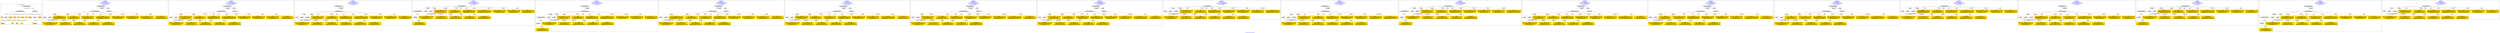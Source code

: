digraph n0 {
fontcolor="blue"
remincross="true"
label="s15-s-detroit-institute-of-art.json"
subgraph cluster_0 {
label="1-correct model"
n2[style="filled",color="white",fillcolor="lightgray",label="CulturalHeritageObject1"];
n3[shape="plaintext",style="filled",fillcolor="gold",label="date"];
n4[style="filled",color="white",fillcolor="lightgray",label="Person1"];
n5[shape="plaintext",style="filled",fillcolor="gold",label="dimensions"];
n6[shape="plaintext",style="filled",fillcolor="gold",label="medium"];
n7[shape="plaintext",style="filled",fillcolor="gold",label="credit"];
n8[shape="plaintext",style="filled",fillcolor="gold",label="provenance"];
n9[shape="plaintext",style="filled",fillcolor="gold",label="title"];
n10[shape="plaintext",style="filled",fillcolor="gold",label="accession"];
n11[style="filled",color="white",fillcolor="lightgray",label="Concept1"];
n12[shape="plaintext",style="filled",fillcolor="gold",label="nationality"];
n13[shape="plaintext",style="filled",fillcolor="gold",label="birth"];
n14[shape="plaintext",style="filled",fillcolor="gold",label="death"];
n15[shape="plaintext",style="filled",fillcolor="gold",label="name"];
n16[style="filled",color="white",fillcolor="lightgray",label="EuropeanaAggregation1"];
n17[style="filled",color="white",fillcolor="lightgray",label="WebResource1"];
n18[shape="plaintext",style="filled",fillcolor="gold",label="imageURL"];
n19[shape="plaintext",style="filled",fillcolor="gold",label="classification"];
}
subgraph cluster_1 {
label="candidate 0\nlink coherence:1.0\nnode coherence:1.0\nconfidence:0.527578425688167\nmapping score:0.6245774239473377\ncost:16.99981\n-precision:0.82-recall:0.82"
n21[style="filled",color="white",fillcolor="lightgray",label="CulturalHeritageObject1"];
n22[style="filled",color="white",fillcolor="lightgray",label="Person1"];
n23[style="filled",color="white",fillcolor="lightgray",label="Concept1"];
n24[style="filled",color="white",fillcolor="lightgray",label="EuropeanaAggregation1"];
n25[style="filled",color="white",fillcolor="lightgray",label="WebResource1"];
n26[shape="plaintext",style="filled",fillcolor="gold",label="dimensions\n[CulturalHeritageObject,extent,0.673]\n[CulturalHeritageObject,description,0.172]\n[CulturalHeritageObject,provenance,0.086]\n[CulturalHeritageObject,title,0.069]"];
n27[shape="plaintext",style="filled",fillcolor="gold",label="nationality\n[Person,countryAssociatedWithThePerson,0.804]\n[CulturalHeritageObject,provenance,0.078]\n[Concept,prefLabel,0.067]\n[CulturalHeritageObject,title,0.051]"];
n28[shape="plaintext",style="filled",fillcolor="gold",label="imageURL\n[WebResource,classLink,0.631]\n[Document,classLink,0.361]\n[CulturalHeritageObject,description,0.004]\n[Person,nameOfThePerson,0.003]"];
n29[shape="plaintext",style="filled",fillcolor="gold",label="date\n[Person,dateOfBirth,0.43]\n[CulturalHeritageObject,created,0.294]\n[Person,dateOfDeath,0.246]\n[CulturalHeritageObject,provenance,0.03]"];
n30[shape="plaintext",style="filled",fillcolor="gold",label="name\n[Person,nameOfThePerson,0.437]\n[Document,classLink,0.336]\n[WebResource,classLink,0.118]\n[CulturalHeritageObject,description,0.109]"];
n31[shape="plaintext",style="filled",fillcolor="gold",label="title\n[CulturalHeritageObject,description,0.382]\n[CulturalHeritageObject,title,0.282]\n[Document,classLink,0.209]\n[CulturalHeritageObject,provenance,0.127]"];
n32[shape="plaintext",style="filled",fillcolor="gold",label="accession\n[CulturalHeritageObject,extent,0.844]\n[CulturalHeritageObject,accessionNumber,0.099]\n[CulturalHeritageObject,description,0.043]\n[CulturalHeritageObject,provenance,0.014]"];
n33[shape="plaintext",style="filled",fillcolor="gold",label="death\n[Person,dateOfDeath,0.401]\n[Person,dateOfBirth,0.319]\n[CulturalHeritageObject,created,0.247]\n[CulturalHeritageObject,provenance,0.033]"];
n34[shape="plaintext",style="filled",fillcolor="gold",label="birth\n[Person,dateOfBirth,0.744]\n[CulturalHeritageObject,created,0.14]\n[Person,dateOfDeath,0.102]\n[CulturalHeritageObject,description,0.014]"];
n35[shape="plaintext",style="filled",fillcolor="gold",label="credit\n[CulturalHeritageObject,provenance,0.624]\n[CulturalHeritageObject,description,0.178]\n[CulturalHeritageObject,title,0.129]\n[Document,classLink,0.07]"];
n36[shape="plaintext",style="filled",fillcolor="gold",label="provenance\n[CulturalHeritageObject,provenance,0.397]\n[CulturalHeritageObject,description,0.296]\n[CulturalHeritageObject,title,0.19]\n[Document,classLink,0.118]"];
n37[shape="plaintext",style="filled",fillcolor="gold",label="medium\n[CulturalHeritageObject,medium,0.867]\n[CulturalHeritageObject,provenance,0.056]\n[Concept,prefLabel,0.04]\n[CulturalHeritageObject,description,0.037]"];
n38[shape="plaintext",style="filled",fillcolor="gold",label="classification\n[Concept,prefLabel,0.361]\n[Person,biographicalInformation,0.319]\n[CulturalHeritageObject,description,0.172]\n[CulturalHeritageObject,provenance,0.148]"];
}
subgraph cluster_2 {
label="candidate 1\nlink coherence:1.0\nnode coherence:1.0\nconfidence:0.5273501331869865\nmapping score:0.6245013264469442\ncost:16.99981\n-precision:0.76-recall:0.76"
n40[style="filled",color="white",fillcolor="lightgray",label="CulturalHeritageObject1"];
n41[style="filled",color="white",fillcolor="lightgray",label="Person1"];
n42[style="filled",color="white",fillcolor="lightgray",label="Concept1"];
n43[style="filled",color="white",fillcolor="lightgray",label="EuropeanaAggregation1"];
n44[style="filled",color="white",fillcolor="lightgray",label="WebResource1"];
n45[shape="plaintext",style="filled",fillcolor="gold",label="title\n[CulturalHeritageObject,description,0.382]\n[CulturalHeritageObject,title,0.282]\n[Document,classLink,0.209]\n[CulturalHeritageObject,provenance,0.127]"];
n46[shape="plaintext",style="filled",fillcolor="gold",label="nationality\n[Person,countryAssociatedWithThePerson,0.804]\n[CulturalHeritageObject,provenance,0.078]\n[Concept,prefLabel,0.067]\n[CulturalHeritageObject,title,0.051]"];
n47[shape="plaintext",style="filled",fillcolor="gold",label="imageURL\n[WebResource,classLink,0.631]\n[Document,classLink,0.361]\n[CulturalHeritageObject,description,0.004]\n[Person,nameOfThePerson,0.003]"];
n48[shape="plaintext",style="filled",fillcolor="gold",label="date\n[Person,dateOfBirth,0.43]\n[CulturalHeritageObject,created,0.294]\n[Person,dateOfDeath,0.246]\n[CulturalHeritageObject,provenance,0.03]"];
n49[shape="plaintext",style="filled",fillcolor="gold",label="name\n[Person,nameOfThePerson,0.437]\n[Document,classLink,0.336]\n[WebResource,classLink,0.118]\n[CulturalHeritageObject,description,0.109]"];
n50[shape="plaintext",style="filled",fillcolor="gold",label="dimensions\n[CulturalHeritageObject,extent,0.673]\n[CulturalHeritageObject,description,0.172]\n[CulturalHeritageObject,provenance,0.086]\n[CulturalHeritageObject,title,0.069]"];
n51[shape="plaintext",style="filled",fillcolor="gold",label="accession\n[CulturalHeritageObject,extent,0.844]\n[CulturalHeritageObject,accessionNumber,0.099]\n[CulturalHeritageObject,description,0.043]\n[CulturalHeritageObject,provenance,0.014]"];
n52[shape="plaintext",style="filled",fillcolor="gold",label="death\n[Person,dateOfDeath,0.401]\n[Person,dateOfBirth,0.319]\n[CulturalHeritageObject,created,0.247]\n[CulturalHeritageObject,provenance,0.033]"];
n53[shape="plaintext",style="filled",fillcolor="gold",label="birth\n[Person,dateOfBirth,0.744]\n[CulturalHeritageObject,created,0.14]\n[Person,dateOfDeath,0.102]\n[CulturalHeritageObject,description,0.014]"];
n54[shape="plaintext",style="filled",fillcolor="gold",label="credit\n[CulturalHeritageObject,provenance,0.624]\n[CulturalHeritageObject,description,0.178]\n[CulturalHeritageObject,title,0.129]\n[Document,classLink,0.07]"];
n55[shape="plaintext",style="filled",fillcolor="gold",label="provenance\n[CulturalHeritageObject,provenance,0.397]\n[CulturalHeritageObject,description,0.296]\n[CulturalHeritageObject,title,0.19]\n[Document,classLink,0.118]"];
n56[shape="plaintext",style="filled",fillcolor="gold",label="medium\n[CulturalHeritageObject,medium,0.867]\n[CulturalHeritageObject,provenance,0.056]\n[Concept,prefLabel,0.04]\n[CulturalHeritageObject,description,0.037]"];
n57[shape="plaintext",style="filled",fillcolor="gold",label="classification\n[Concept,prefLabel,0.361]\n[Person,biographicalInformation,0.319]\n[CulturalHeritageObject,description,0.172]\n[CulturalHeritageObject,provenance,0.148]"];
}
subgraph cluster_3 {
label="candidate 10\nlink coherence:1.0\nnode coherence:1.0\nconfidence:0.5065803256662526\nmapping score:0.6175780572733663\ncost:16.99986\n-precision:0.65-recall:0.65"
n59[style="filled",color="white",fillcolor="lightgray",label="CulturalHeritageObject1"];
n60[style="filled",color="white",fillcolor="lightgray",label="Person1"];
n61[style="filled",color="white",fillcolor="lightgray",label="Concept1"];
n62[style="filled",color="white",fillcolor="lightgray",label="Document1"];
n63[style="filled",color="white",fillcolor="lightgray",label="EuropeanaAggregation1"];
n64[shape="plaintext",style="filled",fillcolor="gold",label="title\n[CulturalHeritageObject,description,0.382]\n[CulturalHeritageObject,title,0.282]\n[Document,classLink,0.209]\n[CulturalHeritageObject,provenance,0.127]"];
n65[shape="plaintext",style="filled",fillcolor="gold",label="nationality\n[Person,countryAssociatedWithThePerson,0.804]\n[CulturalHeritageObject,provenance,0.078]\n[Concept,prefLabel,0.067]\n[CulturalHeritageObject,title,0.051]"];
n66[shape="plaintext",style="filled",fillcolor="gold",label="date\n[Person,dateOfBirth,0.43]\n[CulturalHeritageObject,created,0.294]\n[Person,dateOfDeath,0.246]\n[CulturalHeritageObject,provenance,0.03]"];
n67[shape="plaintext",style="filled",fillcolor="gold",label="name\n[Person,nameOfThePerson,0.437]\n[Document,classLink,0.336]\n[WebResource,classLink,0.118]\n[CulturalHeritageObject,description,0.109]"];
n68[shape="plaintext",style="filled",fillcolor="gold",label="dimensions\n[CulturalHeritageObject,extent,0.673]\n[CulturalHeritageObject,description,0.172]\n[CulturalHeritageObject,provenance,0.086]\n[CulturalHeritageObject,title,0.069]"];
n69[shape="plaintext",style="filled",fillcolor="gold",label="imageURL\n[WebResource,classLink,0.631]\n[Document,classLink,0.361]\n[CulturalHeritageObject,description,0.004]\n[Person,nameOfThePerson,0.003]"];
n70[shape="plaintext",style="filled",fillcolor="gold",label="accession\n[CulturalHeritageObject,extent,0.844]\n[CulturalHeritageObject,accessionNumber,0.099]\n[CulturalHeritageObject,description,0.043]\n[CulturalHeritageObject,provenance,0.014]"];
n71[shape="plaintext",style="filled",fillcolor="gold",label="death\n[Person,dateOfDeath,0.401]\n[Person,dateOfBirth,0.319]\n[CulturalHeritageObject,created,0.247]\n[CulturalHeritageObject,provenance,0.033]"];
n72[shape="plaintext",style="filled",fillcolor="gold",label="birth\n[Person,dateOfBirth,0.744]\n[CulturalHeritageObject,created,0.14]\n[Person,dateOfDeath,0.102]\n[CulturalHeritageObject,description,0.014]"];
n73[shape="plaintext",style="filled",fillcolor="gold",label="credit\n[CulturalHeritageObject,provenance,0.624]\n[CulturalHeritageObject,description,0.178]\n[CulturalHeritageObject,title,0.129]\n[Document,classLink,0.07]"];
n74[shape="plaintext",style="filled",fillcolor="gold",label="provenance\n[CulturalHeritageObject,provenance,0.397]\n[CulturalHeritageObject,description,0.296]\n[CulturalHeritageObject,title,0.19]\n[Document,classLink,0.118]"];
n75[shape="plaintext",style="filled",fillcolor="gold",label="medium\n[CulturalHeritageObject,medium,0.867]\n[CulturalHeritageObject,provenance,0.056]\n[Concept,prefLabel,0.04]\n[CulturalHeritageObject,description,0.037]"];
n76[shape="plaintext",style="filled",fillcolor="gold",label="classification\n[Concept,prefLabel,0.361]\n[Person,biographicalInformation,0.319]\n[CulturalHeritageObject,description,0.172]\n[CulturalHeritageObject,provenance,0.148]"];
}
subgraph cluster_4 {
label="candidate 11\nlink coherence:1.0\nnode coherence:1.0\nconfidence:0.5065803256662526\nmapping score:0.6175780572733663\ncost:16.9999\n-precision:0.59-recall:0.59"
n78[style="filled",color="white",fillcolor="lightgray",label="CulturalHeritageObject1"];
n79[style="filled",color="white",fillcolor="lightgray",label="CulturalHeritageObject2"];
n80[style="filled",color="white",fillcolor="lightgray",label="Person1"];
n81[style="filled",color="white",fillcolor="lightgray",label="Concept1"];
n82[style="filled",color="white",fillcolor="lightgray",label="Document2"];
n83[shape="plaintext",style="filled",fillcolor="gold",label="title\n[CulturalHeritageObject,description,0.382]\n[CulturalHeritageObject,title,0.282]\n[Document,classLink,0.209]\n[CulturalHeritageObject,provenance,0.127]"];
n84[shape="plaintext",style="filled",fillcolor="gold",label="imageURL\n[WebResource,classLink,0.631]\n[Document,classLink,0.361]\n[CulturalHeritageObject,description,0.004]\n[Person,nameOfThePerson,0.003]"];
n85[shape="plaintext",style="filled",fillcolor="gold",label="nationality\n[Person,countryAssociatedWithThePerson,0.804]\n[CulturalHeritageObject,provenance,0.078]\n[Concept,prefLabel,0.067]\n[CulturalHeritageObject,title,0.051]"];
n86[shape="plaintext",style="filled",fillcolor="gold",label="date\n[Person,dateOfBirth,0.43]\n[CulturalHeritageObject,created,0.294]\n[Person,dateOfDeath,0.246]\n[CulturalHeritageObject,provenance,0.03]"];
n87[shape="plaintext",style="filled",fillcolor="gold",label="name\n[Person,nameOfThePerson,0.437]\n[Document,classLink,0.336]\n[WebResource,classLink,0.118]\n[CulturalHeritageObject,description,0.109]"];
n88[shape="plaintext",style="filled",fillcolor="gold",label="dimensions\n[CulturalHeritageObject,extent,0.673]\n[CulturalHeritageObject,description,0.172]\n[CulturalHeritageObject,provenance,0.086]\n[CulturalHeritageObject,title,0.069]"];
n89[shape="plaintext",style="filled",fillcolor="gold",label="accession\n[CulturalHeritageObject,extent,0.844]\n[CulturalHeritageObject,accessionNumber,0.099]\n[CulturalHeritageObject,description,0.043]\n[CulturalHeritageObject,provenance,0.014]"];
n90[shape="plaintext",style="filled",fillcolor="gold",label="death\n[Person,dateOfDeath,0.401]\n[Person,dateOfBirth,0.319]\n[CulturalHeritageObject,created,0.247]\n[CulturalHeritageObject,provenance,0.033]"];
n91[shape="plaintext",style="filled",fillcolor="gold",label="birth\n[Person,dateOfBirth,0.744]\n[CulturalHeritageObject,created,0.14]\n[Person,dateOfDeath,0.102]\n[CulturalHeritageObject,description,0.014]"];
n92[shape="plaintext",style="filled",fillcolor="gold",label="credit\n[CulturalHeritageObject,provenance,0.624]\n[CulturalHeritageObject,description,0.178]\n[CulturalHeritageObject,title,0.129]\n[Document,classLink,0.07]"];
n93[shape="plaintext",style="filled",fillcolor="gold",label="provenance\n[CulturalHeritageObject,provenance,0.397]\n[CulturalHeritageObject,description,0.296]\n[CulturalHeritageObject,title,0.19]\n[Document,classLink,0.118]"];
n94[shape="plaintext",style="filled",fillcolor="gold",label="medium\n[CulturalHeritageObject,medium,0.867]\n[CulturalHeritageObject,provenance,0.056]\n[Concept,prefLabel,0.04]\n[CulturalHeritageObject,description,0.037]"];
n95[shape="plaintext",style="filled",fillcolor="gold",label="classification\n[Concept,prefLabel,0.361]\n[Person,biographicalInformation,0.319]\n[CulturalHeritageObject,description,0.172]\n[CulturalHeritageObject,provenance,0.148]"];
}
subgraph cluster_5 {
label="candidate 12\nlink coherence:1.0\nnode coherence:1.0\nconfidence:0.5065803256662526\nmapping score:0.6175780572733663\ncost:17.99985\n-precision:0.61-recall:0.65"
n97[style="filled",color="white",fillcolor="lightgray",label="CulturalHeritageObject1"];
n98[style="filled",color="white",fillcolor="lightgray",label="CulturalHeritageObject2"];
n99[style="filled",color="white",fillcolor="lightgray",label="Person1"];
n100[style="filled",color="white",fillcolor="lightgray",label="Concept1"];
n101[style="filled",color="white",fillcolor="lightgray",label="Document2"];
n102[style="filled",color="white",fillcolor="lightgray",label="EuropeanaAggregation1"];
n103[shape="plaintext",style="filled",fillcolor="gold",label="title\n[CulturalHeritageObject,description,0.382]\n[CulturalHeritageObject,title,0.282]\n[Document,classLink,0.209]\n[CulturalHeritageObject,provenance,0.127]"];
n104[shape="plaintext",style="filled",fillcolor="gold",label="imageURL\n[WebResource,classLink,0.631]\n[Document,classLink,0.361]\n[CulturalHeritageObject,description,0.004]\n[Person,nameOfThePerson,0.003]"];
n105[shape="plaintext",style="filled",fillcolor="gold",label="nationality\n[Person,countryAssociatedWithThePerson,0.804]\n[CulturalHeritageObject,provenance,0.078]\n[Concept,prefLabel,0.067]\n[CulturalHeritageObject,title,0.051]"];
n106[shape="plaintext",style="filled",fillcolor="gold",label="date\n[Person,dateOfBirth,0.43]\n[CulturalHeritageObject,created,0.294]\n[Person,dateOfDeath,0.246]\n[CulturalHeritageObject,provenance,0.03]"];
n107[shape="plaintext",style="filled",fillcolor="gold",label="name\n[Person,nameOfThePerson,0.437]\n[Document,classLink,0.336]\n[WebResource,classLink,0.118]\n[CulturalHeritageObject,description,0.109]"];
n108[shape="plaintext",style="filled",fillcolor="gold",label="dimensions\n[CulturalHeritageObject,extent,0.673]\n[CulturalHeritageObject,description,0.172]\n[CulturalHeritageObject,provenance,0.086]\n[CulturalHeritageObject,title,0.069]"];
n109[shape="plaintext",style="filled",fillcolor="gold",label="accession\n[CulturalHeritageObject,extent,0.844]\n[CulturalHeritageObject,accessionNumber,0.099]\n[CulturalHeritageObject,description,0.043]\n[CulturalHeritageObject,provenance,0.014]"];
n110[shape="plaintext",style="filled",fillcolor="gold",label="death\n[Person,dateOfDeath,0.401]\n[Person,dateOfBirth,0.319]\n[CulturalHeritageObject,created,0.247]\n[CulturalHeritageObject,provenance,0.033]"];
n111[shape="plaintext",style="filled",fillcolor="gold",label="birth\n[Person,dateOfBirth,0.744]\n[CulturalHeritageObject,created,0.14]\n[Person,dateOfDeath,0.102]\n[CulturalHeritageObject,description,0.014]"];
n112[shape="plaintext",style="filled",fillcolor="gold",label="credit\n[CulturalHeritageObject,provenance,0.624]\n[CulturalHeritageObject,description,0.178]\n[CulturalHeritageObject,title,0.129]\n[Document,classLink,0.07]"];
n113[shape="plaintext",style="filled",fillcolor="gold",label="provenance\n[CulturalHeritageObject,provenance,0.397]\n[CulturalHeritageObject,description,0.296]\n[CulturalHeritageObject,title,0.19]\n[Document,classLink,0.118]"];
n114[shape="plaintext",style="filled",fillcolor="gold",label="medium\n[CulturalHeritageObject,medium,0.867]\n[CulturalHeritageObject,provenance,0.056]\n[Concept,prefLabel,0.04]\n[CulturalHeritageObject,description,0.037]"];
n115[shape="plaintext",style="filled",fillcolor="gold",label="classification\n[Concept,prefLabel,0.361]\n[Person,biographicalInformation,0.319]\n[CulturalHeritageObject,description,0.172]\n[CulturalHeritageObject,provenance,0.148]"];
}
subgraph cluster_6 {
label="candidate 13\nlink coherence:1.0\nnode coherence:1.0\nconfidence:0.5044602370036592\nmapping score:0.6168713610525018\ncost:16.99981\n-precision:0.88-recall:0.88"
n117[style="filled",color="white",fillcolor="lightgray",label="CulturalHeritageObject1"];
n118[style="filled",color="white",fillcolor="lightgray",label="Person1"];
n119[style="filled",color="white",fillcolor="lightgray",label="Concept1"];
n120[style="filled",color="white",fillcolor="lightgray",label="EuropeanaAggregation1"];
n121[style="filled",color="white",fillcolor="lightgray",label="WebResource1"];
n122[shape="plaintext",style="filled",fillcolor="gold",label="accession\n[CulturalHeritageObject,extent,0.844]\n[CulturalHeritageObject,accessionNumber,0.099]\n[CulturalHeritageObject,description,0.043]\n[CulturalHeritageObject,provenance,0.014]"];
n123[shape="plaintext",style="filled",fillcolor="gold",label="nationality\n[Person,countryAssociatedWithThePerson,0.804]\n[CulturalHeritageObject,provenance,0.078]\n[Concept,prefLabel,0.067]\n[CulturalHeritageObject,title,0.051]"];
n124[shape="plaintext",style="filled",fillcolor="gold",label="imageURL\n[WebResource,classLink,0.631]\n[Document,classLink,0.361]\n[CulturalHeritageObject,description,0.004]\n[Person,nameOfThePerson,0.003]"];
n125[shape="plaintext",style="filled",fillcolor="gold",label="date\n[Person,dateOfBirth,0.43]\n[CulturalHeritageObject,created,0.294]\n[Person,dateOfDeath,0.246]\n[CulturalHeritageObject,provenance,0.03]"];
n126[shape="plaintext",style="filled",fillcolor="gold",label="name\n[Person,nameOfThePerson,0.437]\n[Document,classLink,0.336]\n[WebResource,classLink,0.118]\n[CulturalHeritageObject,description,0.109]"];
n127[shape="plaintext",style="filled",fillcolor="gold",label="title\n[CulturalHeritageObject,description,0.382]\n[CulturalHeritageObject,title,0.282]\n[Document,classLink,0.209]\n[CulturalHeritageObject,provenance,0.127]"];
n128[shape="plaintext",style="filled",fillcolor="gold",label="dimensions\n[CulturalHeritageObject,extent,0.673]\n[CulturalHeritageObject,description,0.172]\n[CulturalHeritageObject,provenance,0.086]\n[CulturalHeritageObject,title,0.069]"];
n129[shape="plaintext",style="filled",fillcolor="gold",label="death\n[Person,dateOfDeath,0.401]\n[Person,dateOfBirth,0.319]\n[CulturalHeritageObject,created,0.247]\n[CulturalHeritageObject,provenance,0.033]"];
n130[shape="plaintext",style="filled",fillcolor="gold",label="birth\n[Person,dateOfBirth,0.744]\n[CulturalHeritageObject,created,0.14]\n[Person,dateOfDeath,0.102]\n[CulturalHeritageObject,description,0.014]"];
n131[shape="plaintext",style="filled",fillcolor="gold",label="credit\n[CulturalHeritageObject,provenance,0.624]\n[CulturalHeritageObject,description,0.178]\n[CulturalHeritageObject,title,0.129]\n[Document,classLink,0.07]"];
n132[shape="plaintext",style="filled",fillcolor="gold",label="provenance\n[CulturalHeritageObject,provenance,0.397]\n[CulturalHeritageObject,description,0.296]\n[CulturalHeritageObject,title,0.19]\n[Document,classLink,0.118]"];
n133[shape="plaintext",style="filled",fillcolor="gold",label="medium\n[CulturalHeritageObject,medium,0.867]\n[CulturalHeritageObject,provenance,0.056]\n[Concept,prefLabel,0.04]\n[CulturalHeritageObject,description,0.037]"];
n134[shape="plaintext",style="filled",fillcolor="gold",label="classification\n[Concept,prefLabel,0.361]\n[Person,biographicalInformation,0.319]\n[CulturalHeritageObject,description,0.172]\n[CulturalHeritageObject,provenance,0.148]"];
}
subgraph cluster_7 {
label="candidate 14\nlink coherence:1.0\nnode coherence:1.0\nconfidence:0.5010264733393618\nmapping score:0.6157267731644027\ncost:16.99981\n-precision:0.88-recall:0.88"
n136[style="filled",color="white",fillcolor="lightgray",label="CulturalHeritageObject1"];
n137[style="filled",color="white",fillcolor="lightgray",label="Person1"];
n138[style="filled",color="white",fillcolor="lightgray",label="Concept1"];
n139[style="filled",color="white",fillcolor="lightgray",label="EuropeanaAggregation1"];
n140[style="filled",color="white",fillcolor="lightgray",label="WebResource1"];
n141[shape="plaintext",style="filled",fillcolor="gold",label="provenance\n[CulturalHeritageObject,provenance,0.397]\n[CulturalHeritageObject,description,0.296]\n[CulturalHeritageObject,title,0.19]\n[Document,classLink,0.118]"];
n142[shape="plaintext",style="filled",fillcolor="gold",label="nationality\n[Person,countryAssociatedWithThePerson,0.804]\n[CulturalHeritageObject,provenance,0.078]\n[Concept,prefLabel,0.067]\n[CulturalHeritageObject,title,0.051]"];
n143[shape="plaintext",style="filled",fillcolor="gold",label="imageURL\n[WebResource,classLink,0.631]\n[Document,classLink,0.361]\n[CulturalHeritageObject,description,0.004]\n[Person,nameOfThePerson,0.003]"];
n144[shape="plaintext",style="filled",fillcolor="gold",label="date\n[Person,dateOfBirth,0.43]\n[CulturalHeritageObject,created,0.294]\n[Person,dateOfDeath,0.246]\n[CulturalHeritageObject,provenance,0.03]"];
n145[shape="plaintext",style="filled",fillcolor="gold",label="name\n[Person,nameOfThePerson,0.437]\n[Document,classLink,0.336]\n[WebResource,classLink,0.118]\n[CulturalHeritageObject,description,0.109]"];
n146[shape="plaintext",style="filled",fillcolor="gold",label="title\n[CulturalHeritageObject,description,0.382]\n[CulturalHeritageObject,title,0.282]\n[Document,classLink,0.209]\n[CulturalHeritageObject,provenance,0.127]"];
n147[shape="plaintext",style="filled",fillcolor="gold",label="dimensions\n[CulturalHeritageObject,extent,0.673]\n[CulturalHeritageObject,description,0.172]\n[CulturalHeritageObject,provenance,0.086]\n[CulturalHeritageObject,title,0.069]"];
n148[shape="plaintext",style="filled",fillcolor="gold",label="death\n[Person,dateOfDeath,0.401]\n[Person,dateOfBirth,0.319]\n[CulturalHeritageObject,created,0.247]\n[CulturalHeritageObject,provenance,0.033]"];
n149[shape="plaintext",style="filled",fillcolor="gold",label="birth\n[Person,dateOfBirth,0.744]\n[CulturalHeritageObject,created,0.14]\n[Person,dateOfDeath,0.102]\n[CulturalHeritageObject,description,0.014]"];
n150[shape="plaintext",style="filled",fillcolor="gold",label="credit\n[CulturalHeritageObject,provenance,0.624]\n[CulturalHeritageObject,description,0.178]\n[CulturalHeritageObject,title,0.129]\n[Document,classLink,0.07]"];
n151[shape="plaintext",style="filled",fillcolor="gold",label="medium\n[CulturalHeritageObject,medium,0.867]\n[CulturalHeritageObject,provenance,0.056]\n[Concept,prefLabel,0.04]\n[CulturalHeritageObject,description,0.037]"];
n152[shape="plaintext",style="filled",fillcolor="gold",label="classification\n[Concept,prefLabel,0.361]\n[Person,biographicalInformation,0.319]\n[CulturalHeritageObject,description,0.172]\n[CulturalHeritageObject,provenance,0.148]"];
n153[shape="plaintext",style="filled",fillcolor="gold",label="accession\n[CulturalHeritageObject,extent,0.844]\n[CulturalHeritageObject,accessionNumber,0.099]\n[CulturalHeritageObject,description,0.043]\n[CulturalHeritageObject,provenance,0.014]"];
}
subgraph cluster_8 {
label="candidate 15\nlink coherence:1.0\nnode coherence:1.0\nconfidence:0.5009803985811767\nmapping score:0.6157114149116744\ncost:16.99981\n-precision:0.76-recall:0.76"
n155[style="filled",color="white",fillcolor="lightgray",label="CulturalHeritageObject1"];
n156[style="filled",color="white",fillcolor="lightgray",label="Person1"];
n157[style="filled",color="white",fillcolor="lightgray",label="Concept1"];
n158[style="filled",color="white",fillcolor="lightgray",label="EuropeanaAggregation1"];
n159[style="filled",color="white",fillcolor="lightgray",label="WebResource1"];
n160[shape="plaintext",style="filled",fillcolor="gold",label="title\n[CulturalHeritageObject,description,0.382]\n[CulturalHeritageObject,title,0.282]\n[Document,classLink,0.209]\n[CulturalHeritageObject,provenance,0.127]"];
n161[shape="plaintext",style="filled",fillcolor="gold",label="nationality\n[Person,countryAssociatedWithThePerson,0.804]\n[CulturalHeritageObject,provenance,0.078]\n[Concept,prefLabel,0.067]\n[CulturalHeritageObject,title,0.051]"];
n162[shape="plaintext",style="filled",fillcolor="gold",label="imageURL\n[WebResource,classLink,0.631]\n[Document,classLink,0.361]\n[CulturalHeritageObject,description,0.004]\n[Person,nameOfThePerson,0.003]"];
n163[shape="plaintext",style="filled",fillcolor="gold",label="death\n[Person,dateOfDeath,0.401]\n[Person,dateOfBirth,0.319]\n[CulturalHeritageObject,created,0.247]\n[CulturalHeritageObject,provenance,0.033]"];
n164[shape="plaintext",style="filled",fillcolor="gold",label="name\n[Person,nameOfThePerson,0.437]\n[Document,classLink,0.336]\n[WebResource,classLink,0.118]\n[CulturalHeritageObject,description,0.109]"];
n165[shape="plaintext",style="filled",fillcolor="gold",label="dimensions\n[CulturalHeritageObject,extent,0.673]\n[CulturalHeritageObject,description,0.172]\n[CulturalHeritageObject,provenance,0.086]\n[CulturalHeritageObject,title,0.069]"];
n166[shape="plaintext",style="filled",fillcolor="gold",label="date\n[Person,dateOfBirth,0.43]\n[CulturalHeritageObject,created,0.294]\n[Person,dateOfDeath,0.246]\n[CulturalHeritageObject,provenance,0.03]"];
n167[shape="plaintext",style="filled",fillcolor="gold",label="birth\n[Person,dateOfBirth,0.744]\n[CulturalHeritageObject,created,0.14]\n[Person,dateOfDeath,0.102]\n[CulturalHeritageObject,description,0.014]"];
n168[shape="plaintext",style="filled",fillcolor="gold",label="credit\n[CulturalHeritageObject,provenance,0.624]\n[CulturalHeritageObject,description,0.178]\n[CulturalHeritageObject,title,0.129]\n[Document,classLink,0.07]"];
n169[shape="plaintext",style="filled",fillcolor="gold",label="provenance\n[CulturalHeritageObject,provenance,0.397]\n[CulturalHeritageObject,description,0.296]\n[CulturalHeritageObject,title,0.19]\n[Document,classLink,0.118]"];
n170[shape="plaintext",style="filled",fillcolor="gold",label="medium\n[CulturalHeritageObject,medium,0.867]\n[CulturalHeritageObject,provenance,0.056]\n[Concept,prefLabel,0.04]\n[CulturalHeritageObject,description,0.037]"];
n171[shape="plaintext",style="filled",fillcolor="gold",label="classification\n[Concept,prefLabel,0.361]\n[Person,biographicalInformation,0.319]\n[CulturalHeritageObject,description,0.172]\n[CulturalHeritageObject,provenance,0.148]"];
n172[shape="plaintext",style="filled",fillcolor="gold",label="accession\n[CulturalHeritageObject,extent,0.844]\n[CulturalHeritageObject,accessionNumber,0.099]\n[CulturalHeritageObject,description,0.043]\n[CulturalHeritageObject,provenance,0.014]"];
}
subgraph cluster_9 {
label="candidate 16\nlink coherence:1.0\nnode coherence:1.0\nconfidence:0.5005829419341349\nmapping score:0.6155789293626603\ncost:16.99981\n-precision:0.82-recall:0.82"
n174[style="filled",color="white",fillcolor="lightgray",label="CulturalHeritageObject1"];
n175[style="filled",color="white",fillcolor="lightgray",label="Person1"];
n176[style="filled",color="white",fillcolor="lightgray",label="Concept1"];
n177[style="filled",color="white",fillcolor="lightgray",label="EuropeanaAggregation1"];
n178[style="filled",color="white",fillcolor="lightgray",label="WebResource1"];
n179[shape="plaintext",style="filled",fillcolor="gold",label="title\n[CulturalHeritageObject,description,0.382]\n[CulturalHeritageObject,title,0.282]\n[Document,classLink,0.209]\n[CulturalHeritageObject,provenance,0.127]"];
n180[shape="plaintext",style="filled",fillcolor="gold",label="nationality\n[Person,countryAssociatedWithThePerson,0.804]\n[CulturalHeritageObject,provenance,0.078]\n[Concept,prefLabel,0.067]\n[CulturalHeritageObject,title,0.051]"];
n181[shape="plaintext",style="filled",fillcolor="gold",label="imageURL\n[WebResource,classLink,0.631]\n[Document,classLink,0.361]\n[CulturalHeritageObject,description,0.004]\n[Person,nameOfThePerson,0.003]"];
n182[shape="plaintext",style="filled",fillcolor="gold",label="date\n[Person,dateOfBirth,0.43]\n[CulturalHeritageObject,created,0.294]\n[Person,dateOfDeath,0.246]\n[CulturalHeritageObject,provenance,0.03]"];
n183[shape="plaintext",style="filled",fillcolor="gold",label="name\n[Person,nameOfThePerson,0.437]\n[Document,classLink,0.336]\n[WebResource,classLink,0.118]\n[CulturalHeritageObject,description,0.109]"];
n184[shape="plaintext",style="filled",fillcolor="gold",label="provenance\n[CulturalHeritageObject,provenance,0.397]\n[CulturalHeritageObject,description,0.296]\n[CulturalHeritageObject,title,0.19]\n[Document,classLink,0.118]"];
n185[shape="plaintext",style="filled",fillcolor="gold",label="dimensions\n[CulturalHeritageObject,extent,0.673]\n[CulturalHeritageObject,description,0.172]\n[CulturalHeritageObject,provenance,0.086]\n[CulturalHeritageObject,title,0.069]"];
n186[shape="plaintext",style="filled",fillcolor="gold",label="death\n[Person,dateOfDeath,0.401]\n[Person,dateOfBirth,0.319]\n[CulturalHeritageObject,created,0.247]\n[CulturalHeritageObject,provenance,0.033]"];
n187[shape="plaintext",style="filled",fillcolor="gold",label="birth\n[Person,dateOfBirth,0.744]\n[CulturalHeritageObject,created,0.14]\n[Person,dateOfDeath,0.102]\n[CulturalHeritageObject,description,0.014]"];
n188[shape="plaintext",style="filled",fillcolor="gold",label="credit\n[CulturalHeritageObject,provenance,0.624]\n[CulturalHeritageObject,description,0.178]\n[CulturalHeritageObject,title,0.129]\n[Document,classLink,0.07]"];
n189[shape="plaintext",style="filled",fillcolor="gold",label="medium\n[CulturalHeritageObject,medium,0.867]\n[CulturalHeritageObject,provenance,0.056]\n[Concept,prefLabel,0.04]\n[CulturalHeritageObject,description,0.037]"];
n190[shape="plaintext",style="filled",fillcolor="gold",label="classification\n[Concept,prefLabel,0.361]\n[Person,biographicalInformation,0.319]\n[CulturalHeritageObject,description,0.172]\n[CulturalHeritageObject,provenance,0.148]"];
n191[shape="plaintext",style="filled",fillcolor="gold",label="accession\n[CulturalHeritageObject,extent,0.844]\n[CulturalHeritageObject,accessionNumber,0.099]\n[CulturalHeritageObject,description,0.043]\n[CulturalHeritageObject,provenance,0.014]"];
}
subgraph cluster_10 {
label="candidate 17\nlink coherence:1.0\nnode coherence:1.0\nconfidence:0.4957171270099303\nmapping score:0.6139569910545921\ncost:15.99991\n-precision:0.75-recall:0.71"
n193[style="filled",color="white",fillcolor="lightgray",label="CulturalHeritageObject1"];
n194[style="filled",color="white",fillcolor="lightgray",label="Person1"];
n195[style="filled",color="white",fillcolor="lightgray",label="Concept1"];
n196[style="filled",color="white",fillcolor="lightgray",label="Document1"];
n197[shape="plaintext",style="filled",fillcolor="gold",label="title\n[CulturalHeritageObject,description,0.382]\n[CulturalHeritageObject,title,0.282]\n[Document,classLink,0.209]\n[CulturalHeritageObject,provenance,0.127]"];
n198[shape="plaintext",style="filled",fillcolor="gold",label="nationality\n[Person,countryAssociatedWithThePerson,0.804]\n[CulturalHeritageObject,provenance,0.078]\n[Concept,prefLabel,0.067]\n[CulturalHeritageObject,title,0.051]"];
n199[shape="plaintext",style="filled",fillcolor="gold",label="date\n[Person,dateOfBirth,0.43]\n[CulturalHeritageObject,created,0.294]\n[Person,dateOfDeath,0.246]\n[CulturalHeritageObject,provenance,0.03]"];
n200[shape="plaintext",style="filled",fillcolor="gold",label="name\n[Person,nameOfThePerson,0.437]\n[Document,classLink,0.336]\n[WebResource,classLink,0.118]\n[CulturalHeritageObject,description,0.109]"];
n201[shape="plaintext",style="filled",fillcolor="gold",label="imageURL\n[WebResource,classLink,0.631]\n[Document,classLink,0.361]\n[CulturalHeritageObject,description,0.004]\n[Person,nameOfThePerson,0.003]"];
n202[shape="plaintext",style="filled",fillcolor="gold",label="dimensions\n[CulturalHeritageObject,extent,0.673]\n[CulturalHeritageObject,description,0.172]\n[CulturalHeritageObject,provenance,0.086]\n[CulturalHeritageObject,title,0.069]"];
n203[shape="plaintext",style="filled",fillcolor="gold",label="death\n[Person,dateOfDeath,0.401]\n[Person,dateOfBirth,0.319]\n[CulturalHeritageObject,created,0.247]\n[CulturalHeritageObject,provenance,0.033]"];
n204[shape="plaintext",style="filled",fillcolor="gold",label="birth\n[Person,dateOfBirth,0.744]\n[CulturalHeritageObject,created,0.14]\n[Person,dateOfDeath,0.102]\n[CulturalHeritageObject,description,0.014]"];
n205[shape="plaintext",style="filled",fillcolor="gold",label="credit\n[CulturalHeritageObject,provenance,0.624]\n[CulturalHeritageObject,description,0.178]\n[CulturalHeritageObject,title,0.129]\n[Document,classLink,0.07]"];
n206[shape="plaintext",style="filled",fillcolor="gold",label="provenance\n[CulturalHeritageObject,provenance,0.397]\n[CulturalHeritageObject,description,0.296]\n[CulturalHeritageObject,title,0.19]\n[Document,classLink,0.118]"];
n207[shape="plaintext",style="filled",fillcolor="gold",label="medium\n[CulturalHeritageObject,medium,0.867]\n[CulturalHeritageObject,provenance,0.056]\n[Concept,prefLabel,0.04]\n[CulturalHeritageObject,description,0.037]"];
n208[shape="plaintext",style="filled",fillcolor="gold",label="classification\n[Concept,prefLabel,0.361]\n[Person,biographicalInformation,0.319]\n[CulturalHeritageObject,description,0.172]\n[CulturalHeritageObject,provenance,0.148]"];
n209[shape="plaintext",style="filled",fillcolor="gold",label="accession\n[CulturalHeritageObject,extent,0.844]\n[CulturalHeritageObject,accessionNumber,0.099]\n[CulturalHeritageObject,description,0.043]\n[CulturalHeritageObject,provenance,0.014]"];
}
subgraph cluster_11 {
label="candidate 18\nlink coherence:1.0\nnode coherence:1.0\nconfidence:0.4957171270099303\nmapping score:0.6139569910545921\ncost:16.99986\n-precision:0.76-recall:0.76"
n211[style="filled",color="white",fillcolor="lightgray",label="CulturalHeritageObject1"];
n212[style="filled",color="white",fillcolor="lightgray",label="Person1"];
n213[style="filled",color="white",fillcolor="lightgray",label="Concept1"];
n214[style="filled",color="white",fillcolor="lightgray",label="Document1"];
n215[style="filled",color="white",fillcolor="lightgray",label="EuropeanaAggregation1"];
n216[shape="plaintext",style="filled",fillcolor="gold",label="title\n[CulturalHeritageObject,description,0.382]\n[CulturalHeritageObject,title,0.282]\n[Document,classLink,0.209]\n[CulturalHeritageObject,provenance,0.127]"];
n217[shape="plaintext",style="filled",fillcolor="gold",label="nationality\n[Person,countryAssociatedWithThePerson,0.804]\n[CulturalHeritageObject,provenance,0.078]\n[Concept,prefLabel,0.067]\n[CulturalHeritageObject,title,0.051]"];
n218[shape="plaintext",style="filled",fillcolor="gold",label="date\n[Person,dateOfBirth,0.43]\n[CulturalHeritageObject,created,0.294]\n[Person,dateOfDeath,0.246]\n[CulturalHeritageObject,provenance,0.03]"];
n219[shape="plaintext",style="filled",fillcolor="gold",label="name\n[Person,nameOfThePerson,0.437]\n[Document,classLink,0.336]\n[WebResource,classLink,0.118]\n[CulturalHeritageObject,description,0.109]"];
n220[shape="plaintext",style="filled",fillcolor="gold",label="imageURL\n[WebResource,classLink,0.631]\n[Document,classLink,0.361]\n[CulturalHeritageObject,description,0.004]\n[Person,nameOfThePerson,0.003]"];
n221[shape="plaintext",style="filled",fillcolor="gold",label="dimensions\n[CulturalHeritageObject,extent,0.673]\n[CulturalHeritageObject,description,0.172]\n[CulturalHeritageObject,provenance,0.086]\n[CulturalHeritageObject,title,0.069]"];
n222[shape="plaintext",style="filled",fillcolor="gold",label="death\n[Person,dateOfDeath,0.401]\n[Person,dateOfBirth,0.319]\n[CulturalHeritageObject,created,0.247]\n[CulturalHeritageObject,provenance,0.033]"];
n223[shape="plaintext",style="filled",fillcolor="gold",label="birth\n[Person,dateOfBirth,0.744]\n[CulturalHeritageObject,created,0.14]\n[Person,dateOfDeath,0.102]\n[CulturalHeritageObject,description,0.014]"];
n224[shape="plaintext",style="filled",fillcolor="gold",label="credit\n[CulturalHeritageObject,provenance,0.624]\n[CulturalHeritageObject,description,0.178]\n[CulturalHeritageObject,title,0.129]\n[Document,classLink,0.07]"];
n225[shape="plaintext",style="filled",fillcolor="gold",label="provenance\n[CulturalHeritageObject,provenance,0.397]\n[CulturalHeritageObject,description,0.296]\n[CulturalHeritageObject,title,0.19]\n[Document,classLink,0.118]"];
n226[shape="plaintext",style="filled",fillcolor="gold",label="medium\n[CulturalHeritageObject,medium,0.867]\n[CulturalHeritageObject,provenance,0.056]\n[Concept,prefLabel,0.04]\n[CulturalHeritageObject,description,0.037]"];
n227[shape="plaintext",style="filled",fillcolor="gold",label="classification\n[Concept,prefLabel,0.361]\n[Person,biographicalInformation,0.319]\n[CulturalHeritageObject,description,0.172]\n[CulturalHeritageObject,provenance,0.148]"];
n228[shape="plaintext",style="filled",fillcolor="gold",label="accession\n[CulturalHeritageObject,extent,0.844]\n[CulturalHeritageObject,accessionNumber,0.099]\n[CulturalHeritageObject,description,0.043]\n[CulturalHeritageObject,provenance,0.014]"];
}
subgraph cluster_12 {
label="candidate 19\nlink coherence:1.0\nnode coherence:1.0\nconfidence:0.4957171270099303\nmapping score:0.6139569910545921\ncost:16.9999\n-precision:0.71-recall:0.71"
n230[style="filled",color="white",fillcolor="lightgray",label="CulturalHeritageObject1"];
n231[style="filled",color="white",fillcolor="lightgray",label="CulturalHeritageObject2"];
n232[style="filled",color="white",fillcolor="lightgray",label="Person1"];
n233[style="filled",color="white",fillcolor="lightgray",label="Concept1"];
n234[style="filled",color="white",fillcolor="lightgray",label="Document2"];
n235[shape="plaintext",style="filled",fillcolor="gold",label="title\n[CulturalHeritageObject,description,0.382]\n[CulturalHeritageObject,title,0.282]\n[Document,classLink,0.209]\n[CulturalHeritageObject,provenance,0.127]"];
n236[shape="plaintext",style="filled",fillcolor="gold",label="imageURL\n[WebResource,classLink,0.631]\n[Document,classLink,0.361]\n[CulturalHeritageObject,description,0.004]\n[Person,nameOfThePerson,0.003]"];
n237[shape="plaintext",style="filled",fillcolor="gold",label="nationality\n[Person,countryAssociatedWithThePerson,0.804]\n[CulturalHeritageObject,provenance,0.078]\n[Concept,prefLabel,0.067]\n[CulturalHeritageObject,title,0.051]"];
n238[shape="plaintext",style="filled",fillcolor="gold",label="date\n[Person,dateOfBirth,0.43]\n[CulturalHeritageObject,created,0.294]\n[Person,dateOfDeath,0.246]\n[CulturalHeritageObject,provenance,0.03]"];
n239[shape="plaintext",style="filled",fillcolor="gold",label="name\n[Person,nameOfThePerson,0.437]\n[Document,classLink,0.336]\n[WebResource,classLink,0.118]\n[CulturalHeritageObject,description,0.109]"];
n240[shape="plaintext",style="filled",fillcolor="gold",label="dimensions\n[CulturalHeritageObject,extent,0.673]\n[CulturalHeritageObject,description,0.172]\n[CulturalHeritageObject,provenance,0.086]\n[CulturalHeritageObject,title,0.069]"];
n241[shape="plaintext",style="filled",fillcolor="gold",label="death\n[Person,dateOfDeath,0.401]\n[Person,dateOfBirth,0.319]\n[CulturalHeritageObject,created,0.247]\n[CulturalHeritageObject,provenance,0.033]"];
n242[shape="plaintext",style="filled",fillcolor="gold",label="birth\n[Person,dateOfBirth,0.744]\n[CulturalHeritageObject,created,0.14]\n[Person,dateOfDeath,0.102]\n[CulturalHeritageObject,description,0.014]"];
n243[shape="plaintext",style="filled",fillcolor="gold",label="credit\n[CulturalHeritageObject,provenance,0.624]\n[CulturalHeritageObject,description,0.178]\n[CulturalHeritageObject,title,0.129]\n[Document,classLink,0.07]"];
n244[shape="plaintext",style="filled",fillcolor="gold",label="provenance\n[CulturalHeritageObject,provenance,0.397]\n[CulturalHeritageObject,description,0.296]\n[CulturalHeritageObject,title,0.19]\n[Document,classLink,0.118]"];
n245[shape="plaintext",style="filled",fillcolor="gold",label="medium\n[CulturalHeritageObject,medium,0.867]\n[CulturalHeritageObject,provenance,0.056]\n[Concept,prefLabel,0.04]\n[CulturalHeritageObject,description,0.037]"];
n246[shape="plaintext",style="filled",fillcolor="gold",label="classification\n[Concept,prefLabel,0.361]\n[Person,biographicalInformation,0.319]\n[CulturalHeritageObject,description,0.172]\n[CulturalHeritageObject,provenance,0.148]"];
n247[shape="plaintext",style="filled",fillcolor="gold",label="accession\n[CulturalHeritageObject,extent,0.844]\n[CulturalHeritageObject,accessionNumber,0.099]\n[CulturalHeritageObject,description,0.043]\n[CulturalHeritageObject,provenance,0.014]"];
}
subgraph cluster_13 {
label="candidate 2\nlink coherence:1.0\nnode coherence:1.0\nconfidence:0.5164869345306642\nmapping score:0.6208802602281701\ncost:16.99981\n-precision:0.88-recall:0.88"
n249[style="filled",color="white",fillcolor="lightgray",label="CulturalHeritageObject1"];
n250[style="filled",color="white",fillcolor="lightgray",label="Person1"];
n251[style="filled",color="white",fillcolor="lightgray",label="Concept1"];
n252[style="filled",color="white",fillcolor="lightgray",label="EuropeanaAggregation1"];
n253[style="filled",color="white",fillcolor="lightgray",label="WebResource1"];
n254[shape="plaintext",style="filled",fillcolor="gold",label="title\n[CulturalHeritageObject,description,0.382]\n[CulturalHeritageObject,title,0.282]\n[Document,classLink,0.209]\n[CulturalHeritageObject,provenance,0.127]"];
n255[shape="plaintext",style="filled",fillcolor="gold",label="nationality\n[Person,countryAssociatedWithThePerson,0.804]\n[CulturalHeritageObject,provenance,0.078]\n[Concept,prefLabel,0.067]\n[CulturalHeritageObject,title,0.051]"];
n256[shape="plaintext",style="filled",fillcolor="gold",label="imageURL\n[WebResource,classLink,0.631]\n[Document,classLink,0.361]\n[CulturalHeritageObject,description,0.004]\n[Person,nameOfThePerson,0.003]"];
n257[shape="plaintext",style="filled",fillcolor="gold",label="date\n[Person,dateOfBirth,0.43]\n[CulturalHeritageObject,created,0.294]\n[Person,dateOfDeath,0.246]\n[CulturalHeritageObject,provenance,0.03]"];
n258[shape="plaintext",style="filled",fillcolor="gold",label="name\n[Person,nameOfThePerson,0.437]\n[Document,classLink,0.336]\n[WebResource,classLink,0.118]\n[CulturalHeritageObject,description,0.109]"];
n259[shape="plaintext",style="filled",fillcolor="gold",label="dimensions\n[CulturalHeritageObject,extent,0.673]\n[CulturalHeritageObject,description,0.172]\n[CulturalHeritageObject,provenance,0.086]\n[CulturalHeritageObject,title,0.069]"];
n260[shape="plaintext",style="filled",fillcolor="gold",label="death\n[Person,dateOfDeath,0.401]\n[Person,dateOfBirth,0.319]\n[CulturalHeritageObject,created,0.247]\n[CulturalHeritageObject,provenance,0.033]"];
n261[shape="plaintext",style="filled",fillcolor="gold",label="birth\n[Person,dateOfBirth,0.744]\n[CulturalHeritageObject,created,0.14]\n[Person,dateOfDeath,0.102]\n[CulturalHeritageObject,description,0.014]"];
n262[shape="plaintext",style="filled",fillcolor="gold",label="credit\n[CulturalHeritageObject,provenance,0.624]\n[CulturalHeritageObject,description,0.178]\n[CulturalHeritageObject,title,0.129]\n[Document,classLink,0.07]"];
n263[shape="plaintext",style="filled",fillcolor="gold",label="provenance\n[CulturalHeritageObject,provenance,0.397]\n[CulturalHeritageObject,description,0.296]\n[CulturalHeritageObject,title,0.19]\n[Document,classLink,0.118]"];
n264[shape="plaintext",style="filled",fillcolor="gold",label="medium\n[CulturalHeritageObject,medium,0.867]\n[CulturalHeritageObject,provenance,0.056]\n[Concept,prefLabel,0.04]\n[CulturalHeritageObject,description,0.037]"];
n265[shape="plaintext",style="filled",fillcolor="gold",label="classification\n[Concept,prefLabel,0.361]\n[Person,biographicalInformation,0.319]\n[CulturalHeritageObject,description,0.172]\n[CulturalHeritageObject,provenance,0.148]"];
n266[shape="plaintext",style="filled",fillcolor="gold",label="accession\n[CulturalHeritageObject,extent,0.844]\n[CulturalHeritageObject,accessionNumber,0.099]\n[CulturalHeritageObject,description,0.043]\n[CulturalHeritageObject,provenance,0.014]"];
}
subgraph cluster_14 {
label="candidate 3\nlink coherence:1.0\nnode coherence:1.0\nconfidence:0.508809997414994\nmapping score:0.6183212811896134\ncost:16.99981\n-precision:1.0-recall:1.0"
n268[style="filled",color="white",fillcolor="lightgray",label="CulturalHeritageObject1"];
n269[style="filled",color="white",fillcolor="lightgray",label="Person1"];
n270[style="filled",color="white",fillcolor="lightgray",label="Concept1"];
n271[style="filled",color="white",fillcolor="lightgray",label="EuropeanaAggregation1"];
n272[style="filled",color="white",fillcolor="lightgray",label="WebResource1"];
n273[shape="plaintext",style="filled",fillcolor="gold",label="nationality\n[Person,countryAssociatedWithThePerson,0.804]\n[CulturalHeritageObject,provenance,0.078]\n[Concept,prefLabel,0.067]\n[CulturalHeritageObject,title,0.051]"];
n274[shape="plaintext",style="filled",fillcolor="gold",label="imageURL\n[WebResource,classLink,0.631]\n[Document,classLink,0.361]\n[CulturalHeritageObject,description,0.004]\n[Person,nameOfThePerson,0.003]"];
n275[shape="plaintext",style="filled",fillcolor="gold",label="date\n[Person,dateOfBirth,0.43]\n[CulturalHeritageObject,created,0.294]\n[Person,dateOfDeath,0.246]\n[CulturalHeritageObject,provenance,0.03]"];
n276[shape="plaintext",style="filled",fillcolor="gold",label="name\n[Person,nameOfThePerson,0.437]\n[Document,classLink,0.336]\n[WebResource,classLink,0.118]\n[CulturalHeritageObject,description,0.109]"];
n277[shape="plaintext",style="filled",fillcolor="gold",label="title\n[CulturalHeritageObject,description,0.382]\n[CulturalHeritageObject,title,0.282]\n[Document,classLink,0.209]\n[CulturalHeritageObject,provenance,0.127]"];
n278[shape="plaintext",style="filled",fillcolor="gold",label="dimensions\n[CulturalHeritageObject,extent,0.673]\n[CulturalHeritageObject,description,0.172]\n[CulturalHeritageObject,provenance,0.086]\n[CulturalHeritageObject,title,0.069]"];
n279[shape="plaintext",style="filled",fillcolor="gold",label="death\n[Person,dateOfDeath,0.401]\n[Person,dateOfBirth,0.319]\n[CulturalHeritageObject,created,0.247]\n[CulturalHeritageObject,provenance,0.033]"];
n280[shape="plaintext",style="filled",fillcolor="gold",label="birth\n[Person,dateOfBirth,0.744]\n[CulturalHeritageObject,created,0.14]\n[Person,dateOfDeath,0.102]\n[CulturalHeritageObject,description,0.014]"];
n281[shape="plaintext",style="filled",fillcolor="gold",label="credit\n[CulturalHeritageObject,provenance,0.624]\n[CulturalHeritageObject,description,0.178]\n[CulturalHeritageObject,title,0.129]\n[Document,classLink,0.07]"];
n282[shape="plaintext",style="filled",fillcolor="gold",label="provenance\n[CulturalHeritageObject,provenance,0.397]\n[CulturalHeritageObject,description,0.296]\n[CulturalHeritageObject,title,0.19]\n[Document,classLink,0.118]"];
n283[shape="plaintext",style="filled",fillcolor="gold",label="medium\n[CulturalHeritageObject,medium,0.867]\n[CulturalHeritageObject,provenance,0.056]\n[Concept,prefLabel,0.04]\n[CulturalHeritageObject,description,0.037]"];
n284[shape="plaintext",style="filled",fillcolor="gold",label="classification\n[Concept,prefLabel,0.361]\n[Person,biographicalInformation,0.319]\n[CulturalHeritageObject,description,0.172]\n[CulturalHeritageObject,provenance,0.148]"];
n285[shape="plaintext",style="filled",fillcolor="gold",label="accession\n[CulturalHeritageObject,extent,0.844]\n[CulturalHeritageObject,accessionNumber,0.099]\n[CulturalHeritageObject,description,0.043]\n[CulturalHeritageObject,provenance,0.014]"];
}
subgraph cluster_15 {
label="candidate 4\nlink coherence:1.0\nnode coherence:1.0\nconfidence:0.508809997414994\nmapping score:0.6183212811896134\ncost:16.99985\n-precision:1.0-recall:1.0"
n287[style="filled",color="white",fillcolor="lightgray",label="CulturalHeritageObject1"];
n288[style="filled",color="white",fillcolor="lightgray",label="Person1"];
n289[style="filled",color="white",fillcolor="lightgray",label="Concept1"];
n290[style="filled",color="white",fillcolor="lightgray",label="EuropeanaAggregation1"];
n291[style="filled",color="white",fillcolor="lightgray",label="WebResource2"];
n292[shape="plaintext",style="filled",fillcolor="gold",label="imageURL\n[WebResource,classLink,0.631]\n[Document,classLink,0.361]\n[CulturalHeritageObject,description,0.004]\n[Person,nameOfThePerson,0.003]"];
n293[shape="plaintext",style="filled",fillcolor="gold",label="nationality\n[Person,countryAssociatedWithThePerson,0.804]\n[CulturalHeritageObject,provenance,0.078]\n[Concept,prefLabel,0.067]\n[CulturalHeritageObject,title,0.051]"];
n294[shape="plaintext",style="filled",fillcolor="gold",label="date\n[Person,dateOfBirth,0.43]\n[CulturalHeritageObject,created,0.294]\n[Person,dateOfDeath,0.246]\n[CulturalHeritageObject,provenance,0.03]"];
n295[shape="plaintext",style="filled",fillcolor="gold",label="name\n[Person,nameOfThePerson,0.437]\n[Document,classLink,0.336]\n[WebResource,classLink,0.118]\n[CulturalHeritageObject,description,0.109]"];
n296[shape="plaintext",style="filled",fillcolor="gold",label="title\n[CulturalHeritageObject,description,0.382]\n[CulturalHeritageObject,title,0.282]\n[Document,classLink,0.209]\n[CulturalHeritageObject,provenance,0.127]"];
n297[shape="plaintext",style="filled",fillcolor="gold",label="dimensions\n[CulturalHeritageObject,extent,0.673]\n[CulturalHeritageObject,description,0.172]\n[CulturalHeritageObject,provenance,0.086]\n[CulturalHeritageObject,title,0.069]"];
n298[shape="plaintext",style="filled",fillcolor="gold",label="death\n[Person,dateOfDeath,0.401]\n[Person,dateOfBirth,0.319]\n[CulturalHeritageObject,created,0.247]\n[CulturalHeritageObject,provenance,0.033]"];
n299[shape="plaintext",style="filled",fillcolor="gold",label="birth\n[Person,dateOfBirth,0.744]\n[CulturalHeritageObject,created,0.14]\n[Person,dateOfDeath,0.102]\n[CulturalHeritageObject,description,0.014]"];
n300[shape="plaintext",style="filled",fillcolor="gold",label="credit\n[CulturalHeritageObject,provenance,0.624]\n[CulturalHeritageObject,description,0.178]\n[CulturalHeritageObject,title,0.129]\n[Document,classLink,0.07]"];
n301[shape="plaintext",style="filled",fillcolor="gold",label="provenance\n[CulturalHeritageObject,provenance,0.397]\n[CulturalHeritageObject,description,0.296]\n[CulturalHeritageObject,title,0.19]\n[Document,classLink,0.118]"];
n302[shape="plaintext",style="filled",fillcolor="gold",label="medium\n[CulturalHeritageObject,medium,0.867]\n[CulturalHeritageObject,provenance,0.056]\n[Concept,prefLabel,0.04]\n[CulturalHeritageObject,description,0.037]"];
n303[shape="plaintext",style="filled",fillcolor="gold",label="classification\n[Concept,prefLabel,0.361]\n[Person,biographicalInformation,0.319]\n[CulturalHeritageObject,description,0.172]\n[CulturalHeritageObject,provenance,0.148]"];
n304[shape="plaintext",style="filled",fillcolor="gold",label="accession\n[CulturalHeritageObject,extent,0.844]\n[CulturalHeritageObject,accessionNumber,0.099]\n[CulturalHeritageObject,description,0.043]\n[CulturalHeritageObject,provenance,0.014]"];
}
subgraph cluster_16 {
label="candidate 5\nlink coherence:1.0\nnode coherence:1.0\nconfidence:0.5068086181674331\nmapping score:0.6176541547737598\ncost:15.99991\n-precision:0.69-recall:0.65"
n306[style="filled",color="white",fillcolor="lightgray",label="CulturalHeritageObject1"];
n307[style="filled",color="white",fillcolor="lightgray",label="Person1"];
n308[style="filled",color="white",fillcolor="lightgray",label="Concept1"];
n309[style="filled",color="white",fillcolor="lightgray",label="Document1"];
n310[shape="plaintext",style="filled",fillcolor="gold",label="dimensions\n[CulturalHeritageObject,extent,0.673]\n[CulturalHeritageObject,description,0.172]\n[CulturalHeritageObject,provenance,0.086]\n[CulturalHeritageObject,title,0.069]"];
n311[shape="plaintext",style="filled",fillcolor="gold",label="nationality\n[Person,countryAssociatedWithThePerson,0.804]\n[CulturalHeritageObject,provenance,0.078]\n[Concept,prefLabel,0.067]\n[CulturalHeritageObject,title,0.051]"];
n312[shape="plaintext",style="filled",fillcolor="gold",label="date\n[Person,dateOfBirth,0.43]\n[CulturalHeritageObject,created,0.294]\n[Person,dateOfDeath,0.246]\n[CulturalHeritageObject,provenance,0.03]"];
n313[shape="plaintext",style="filled",fillcolor="gold",label="name\n[Person,nameOfThePerson,0.437]\n[Document,classLink,0.336]\n[WebResource,classLink,0.118]\n[CulturalHeritageObject,description,0.109]"];
n314[shape="plaintext",style="filled",fillcolor="gold",label="title\n[CulturalHeritageObject,description,0.382]\n[CulturalHeritageObject,title,0.282]\n[Document,classLink,0.209]\n[CulturalHeritageObject,provenance,0.127]"];
n315[shape="plaintext",style="filled",fillcolor="gold",label="imageURL\n[WebResource,classLink,0.631]\n[Document,classLink,0.361]\n[CulturalHeritageObject,description,0.004]\n[Person,nameOfThePerson,0.003]"];
n316[shape="plaintext",style="filled",fillcolor="gold",label="accession\n[CulturalHeritageObject,extent,0.844]\n[CulturalHeritageObject,accessionNumber,0.099]\n[CulturalHeritageObject,description,0.043]\n[CulturalHeritageObject,provenance,0.014]"];
n317[shape="plaintext",style="filled",fillcolor="gold",label="death\n[Person,dateOfDeath,0.401]\n[Person,dateOfBirth,0.319]\n[CulturalHeritageObject,created,0.247]\n[CulturalHeritageObject,provenance,0.033]"];
n318[shape="plaintext",style="filled",fillcolor="gold",label="birth\n[Person,dateOfBirth,0.744]\n[CulturalHeritageObject,created,0.14]\n[Person,dateOfDeath,0.102]\n[CulturalHeritageObject,description,0.014]"];
n319[shape="plaintext",style="filled",fillcolor="gold",label="credit\n[CulturalHeritageObject,provenance,0.624]\n[CulturalHeritageObject,description,0.178]\n[CulturalHeritageObject,title,0.129]\n[Document,classLink,0.07]"];
n320[shape="plaintext",style="filled",fillcolor="gold",label="provenance\n[CulturalHeritageObject,provenance,0.397]\n[CulturalHeritageObject,description,0.296]\n[CulturalHeritageObject,title,0.19]\n[Document,classLink,0.118]"];
n321[shape="plaintext",style="filled",fillcolor="gold",label="medium\n[CulturalHeritageObject,medium,0.867]\n[CulturalHeritageObject,provenance,0.056]\n[Concept,prefLabel,0.04]\n[CulturalHeritageObject,description,0.037]"];
n322[shape="plaintext",style="filled",fillcolor="gold",label="classification\n[Concept,prefLabel,0.361]\n[Person,biographicalInformation,0.319]\n[CulturalHeritageObject,description,0.172]\n[CulturalHeritageObject,provenance,0.148]"];
}
subgraph cluster_17 {
label="candidate 6\nlink coherence:1.0\nnode coherence:1.0\nconfidence:0.5068086181674331\nmapping score:0.6176541547737598\ncost:16.99986\n-precision:0.71-recall:0.71"
n324[style="filled",color="white",fillcolor="lightgray",label="CulturalHeritageObject1"];
n325[style="filled",color="white",fillcolor="lightgray",label="Person1"];
n326[style="filled",color="white",fillcolor="lightgray",label="Concept1"];
n327[style="filled",color="white",fillcolor="lightgray",label="Document1"];
n328[style="filled",color="white",fillcolor="lightgray",label="EuropeanaAggregation1"];
n329[shape="plaintext",style="filled",fillcolor="gold",label="dimensions\n[CulturalHeritageObject,extent,0.673]\n[CulturalHeritageObject,description,0.172]\n[CulturalHeritageObject,provenance,0.086]\n[CulturalHeritageObject,title,0.069]"];
n330[shape="plaintext",style="filled",fillcolor="gold",label="nationality\n[Person,countryAssociatedWithThePerson,0.804]\n[CulturalHeritageObject,provenance,0.078]\n[Concept,prefLabel,0.067]\n[CulturalHeritageObject,title,0.051]"];
n331[shape="plaintext",style="filled",fillcolor="gold",label="date\n[Person,dateOfBirth,0.43]\n[CulturalHeritageObject,created,0.294]\n[Person,dateOfDeath,0.246]\n[CulturalHeritageObject,provenance,0.03]"];
n332[shape="plaintext",style="filled",fillcolor="gold",label="name\n[Person,nameOfThePerson,0.437]\n[Document,classLink,0.336]\n[WebResource,classLink,0.118]\n[CulturalHeritageObject,description,0.109]"];
n333[shape="plaintext",style="filled",fillcolor="gold",label="title\n[CulturalHeritageObject,description,0.382]\n[CulturalHeritageObject,title,0.282]\n[Document,classLink,0.209]\n[CulturalHeritageObject,provenance,0.127]"];
n334[shape="plaintext",style="filled",fillcolor="gold",label="imageURL\n[WebResource,classLink,0.631]\n[Document,classLink,0.361]\n[CulturalHeritageObject,description,0.004]\n[Person,nameOfThePerson,0.003]"];
n335[shape="plaintext",style="filled",fillcolor="gold",label="accession\n[CulturalHeritageObject,extent,0.844]\n[CulturalHeritageObject,accessionNumber,0.099]\n[CulturalHeritageObject,description,0.043]\n[CulturalHeritageObject,provenance,0.014]"];
n336[shape="plaintext",style="filled",fillcolor="gold",label="death\n[Person,dateOfDeath,0.401]\n[Person,dateOfBirth,0.319]\n[CulturalHeritageObject,created,0.247]\n[CulturalHeritageObject,provenance,0.033]"];
n337[shape="plaintext",style="filled",fillcolor="gold",label="birth\n[Person,dateOfBirth,0.744]\n[CulturalHeritageObject,created,0.14]\n[Person,dateOfDeath,0.102]\n[CulturalHeritageObject,description,0.014]"];
n338[shape="plaintext",style="filled",fillcolor="gold",label="credit\n[CulturalHeritageObject,provenance,0.624]\n[CulturalHeritageObject,description,0.178]\n[CulturalHeritageObject,title,0.129]\n[Document,classLink,0.07]"];
n339[shape="plaintext",style="filled",fillcolor="gold",label="provenance\n[CulturalHeritageObject,provenance,0.397]\n[CulturalHeritageObject,description,0.296]\n[CulturalHeritageObject,title,0.19]\n[Document,classLink,0.118]"];
n340[shape="plaintext",style="filled",fillcolor="gold",label="medium\n[CulturalHeritageObject,medium,0.867]\n[CulturalHeritageObject,provenance,0.056]\n[Concept,prefLabel,0.04]\n[CulturalHeritageObject,description,0.037]"];
n341[shape="plaintext",style="filled",fillcolor="gold",label="classification\n[Concept,prefLabel,0.361]\n[Person,biographicalInformation,0.319]\n[CulturalHeritageObject,description,0.172]\n[CulturalHeritageObject,provenance,0.148]"];
}
subgraph cluster_18 {
label="candidate 7\nlink coherence:1.0\nnode coherence:1.0\nconfidence:0.5068086181674331\nmapping score:0.6176541547737598\ncost:16.9999\n-precision:0.65-recall:0.65"
n343[style="filled",color="white",fillcolor="lightgray",label="CulturalHeritageObject1"];
n344[style="filled",color="white",fillcolor="lightgray",label="CulturalHeritageObject2"];
n345[style="filled",color="white",fillcolor="lightgray",label="Person1"];
n346[style="filled",color="white",fillcolor="lightgray",label="Concept1"];
n347[style="filled",color="white",fillcolor="lightgray",label="Document2"];
n348[shape="plaintext",style="filled",fillcolor="gold",label="dimensions\n[CulturalHeritageObject,extent,0.673]\n[CulturalHeritageObject,description,0.172]\n[CulturalHeritageObject,provenance,0.086]\n[CulturalHeritageObject,title,0.069]"];
n349[shape="plaintext",style="filled",fillcolor="gold",label="imageURL\n[WebResource,classLink,0.631]\n[Document,classLink,0.361]\n[CulturalHeritageObject,description,0.004]\n[Person,nameOfThePerson,0.003]"];
n350[shape="plaintext",style="filled",fillcolor="gold",label="nationality\n[Person,countryAssociatedWithThePerson,0.804]\n[CulturalHeritageObject,provenance,0.078]\n[Concept,prefLabel,0.067]\n[CulturalHeritageObject,title,0.051]"];
n351[shape="plaintext",style="filled",fillcolor="gold",label="date\n[Person,dateOfBirth,0.43]\n[CulturalHeritageObject,created,0.294]\n[Person,dateOfDeath,0.246]\n[CulturalHeritageObject,provenance,0.03]"];
n352[shape="plaintext",style="filled",fillcolor="gold",label="name\n[Person,nameOfThePerson,0.437]\n[Document,classLink,0.336]\n[WebResource,classLink,0.118]\n[CulturalHeritageObject,description,0.109]"];
n353[shape="plaintext",style="filled",fillcolor="gold",label="title\n[CulturalHeritageObject,description,0.382]\n[CulturalHeritageObject,title,0.282]\n[Document,classLink,0.209]\n[CulturalHeritageObject,provenance,0.127]"];
n354[shape="plaintext",style="filled",fillcolor="gold",label="accession\n[CulturalHeritageObject,extent,0.844]\n[CulturalHeritageObject,accessionNumber,0.099]\n[CulturalHeritageObject,description,0.043]\n[CulturalHeritageObject,provenance,0.014]"];
n355[shape="plaintext",style="filled",fillcolor="gold",label="death\n[Person,dateOfDeath,0.401]\n[Person,dateOfBirth,0.319]\n[CulturalHeritageObject,created,0.247]\n[CulturalHeritageObject,provenance,0.033]"];
n356[shape="plaintext",style="filled",fillcolor="gold",label="birth\n[Person,dateOfBirth,0.744]\n[CulturalHeritageObject,created,0.14]\n[Person,dateOfDeath,0.102]\n[CulturalHeritageObject,description,0.014]"];
n357[shape="plaintext",style="filled",fillcolor="gold",label="credit\n[CulturalHeritageObject,provenance,0.624]\n[CulturalHeritageObject,description,0.178]\n[CulturalHeritageObject,title,0.129]\n[Document,classLink,0.07]"];
n358[shape="plaintext",style="filled",fillcolor="gold",label="provenance\n[CulturalHeritageObject,provenance,0.397]\n[CulturalHeritageObject,description,0.296]\n[CulturalHeritageObject,title,0.19]\n[Document,classLink,0.118]"];
n359[shape="plaintext",style="filled",fillcolor="gold",label="medium\n[CulturalHeritageObject,medium,0.867]\n[CulturalHeritageObject,provenance,0.056]\n[Concept,prefLabel,0.04]\n[CulturalHeritageObject,description,0.037]"];
n360[shape="plaintext",style="filled",fillcolor="gold",label="classification\n[Concept,prefLabel,0.361]\n[Person,biographicalInformation,0.319]\n[CulturalHeritageObject,description,0.172]\n[CulturalHeritageObject,provenance,0.148]"];
}
subgraph cluster_19 {
label="candidate 8\nlink coherence:1.0\nnode coherence:1.0\nconfidence:0.5068086181674331\nmapping score:0.6176541547737598\ncost:17.99985\n-precision:0.67-recall:0.71"
n362[style="filled",color="white",fillcolor="lightgray",label="CulturalHeritageObject1"];
n363[style="filled",color="white",fillcolor="lightgray",label="CulturalHeritageObject2"];
n364[style="filled",color="white",fillcolor="lightgray",label="Person1"];
n365[style="filled",color="white",fillcolor="lightgray",label="Concept1"];
n366[style="filled",color="white",fillcolor="lightgray",label="Document2"];
n367[style="filled",color="white",fillcolor="lightgray",label="EuropeanaAggregation1"];
n368[shape="plaintext",style="filled",fillcolor="gold",label="dimensions\n[CulturalHeritageObject,extent,0.673]\n[CulturalHeritageObject,description,0.172]\n[CulturalHeritageObject,provenance,0.086]\n[CulturalHeritageObject,title,0.069]"];
n369[shape="plaintext",style="filled",fillcolor="gold",label="imageURL\n[WebResource,classLink,0.631]\n[Document,classLink,0.361]\n[CulturalHeritageObject,description,0.004]\n[Person,nameOfThePerson,0.003]"];
n370[shape="plaintext",style="filled",fillcolor="gold",label="nationality\n[Person,countryAssociatedWithThePerson,0.804]\n[CulturalHeritageObject,provenance,0.078]\n[Concept,prefLabel,0.067]\n[CulturalHeritageObject,title,0.051]"];
n371[shape="plaintext",style="filled",fillcolor="gold",label="date\n[Person,dateOfBirth,0.43]\n[CulturalHeritageObject,created,0.294]\n[Person,dateOfDeath,0.246]\n[CulturalHeritageObject,provenance,0.03]"];
n372[shape="plaintext",style="filled",fillcolor="gold",label="name\n[Person,nameOfThePerson,0.437]\n[Document,classLink,0.336]\n[WebResource,classLink,0.118]\n[CulturalHeritageObject,description,0.109]"];
n373[shape="plaintext",style="filled",fillcolor="gold",label="title\n[CulturalHeritageObject,description,0.382]\n[CulturalHeritageObject,title,0.282]\n[Document,classLink,0.209]\n[CulturalHeritageObject,provenance,0.127]"];
n374[shape="plaintext",style="filled",fillcolor="gold",label="accession\n[CulturalHeritageObject,extent,0.844]\n[CulturalHeritageObject,accessionNumber,0.099]\n[CulturalHeritageObject,description,0.043]\n[CulturalHeritageObject,provenance,0.014]"];
n375[shape="plaintext",style="filled",fillcolor="gold",label="death\n[Person,dateOfDeath,0.401]\n[Person,dateOfBirth,0.319]\n[CulturalHeritageObject,created,0.247]\n[CulturalHeritageObject,provenance,0.033]"];
n376[shape="plaintext",style="filled",fillcolor="gold",label="birth\n[Person,dateOfBirth,0.744]\n[CulturalHeritageObject,created,0.14]\n[Person,dateOfDeath,0.102]\n[CulturalHeritageObject,description,0.014]"];
n377[shape="plaintext",style="filled",fillcolor="gold",label="credit\n[CulturalHeritageObject,provenance,0.624]\n[CulturalHeritageObject,description,0.178]\n[CulturalHeritageObject,title,0.129]\n[Document,classLink,0.07]"];
n378[shape="plaintext",style="filled",fillcolor="gold",label="provenance\n[CulturalHeritageObject,provenance,0.397]\n[CulturalHeritageObject,description,0.296]\n[CulturalHeritageObject,title,0.19]\n[Document,classLink,0.118]"];
n379[shape="plaintext",style="filled",fillcolor="gold",label="medium\n[CulturalHeritageObject,medium,0.867]\n[CulturalHeritageObject,provenance,0.056]\n[Concept,prefLabel,0.04]\n[CulturalHeritageObject,description,0.037]"];
n380[shape="plaintext",style="filled",fillcolor="gold",label="classification\n[Concept,prefLabel,0.361]\n[Person,biographicalInformation,0.319]\n[CulturalHeritageObject,description,0.172]\n[CulturalHeritageObject,provenance,0.148]"];
}
subgraph cluster_20 {
label="candidate 9\nlink coherence:1.0\nnode coherence:1.0\nconfidence:0.5065803256662526\nmapping score:0.6175780572733663\ncost:15.99991\n-precision:0.62-recall:0.59"
n382[style="filled",color="white",fillcolor="lightgray",label="CulturalHeritageObject1"];
n383[style="filled",color="white",fillcolor="lightgray",label="Person1"];
n384[style="filled",color="white",fillcolor="lightgray",label="Concept1"];
n385[style="filled",color="white",fillcolor="lightgray",label="Document1"];
n386[shape="plaintext",style="filled",fillcolor="gold",label="title\n[CulturalHeritageObject,description,0.382]\n[CulturalHeritageObject,title,0.282]\n[Document,classLink,0.209]\n[CulturalHeritageObject,provenance,0.127]"];
n387[shape="plaintext",style="filled",fillcolor="gold",label="nationality\n[Person,countryAssociatedWithThePerson,0.804]\n[CulturalHeritageObject,provenance,0.078]\n[Concept,prefLabel,0.067]\n[CulturalHeritageObject,title,0.051]"];
n388[shape="plaintext",style="filled",fillcolor="gold",label="date\n[Person,dateOfBirth,0.43]\n[CulturalHeritageObject,created,0.294]\n[Person,dateOfDeath,0.246]\n[CulturalHeritageObject,provenance,0.03]"];
n389[shape="plaintext",style="filled",fillcolor="gold",label="name\n[Person,nameOfThePerson,0.437]\n[Document,classLink,0.336]\n[WebResource,classLink,0.118]\n[CulturalHeritageObject,description,0.109]"];
n390[shape="plaintext",style="filled",fillcolor="gold",label="dimensions\n[CulturalHeritageObject,extent,0.673]\n[CulturalHeritageObject,description,0.172]\n[CulturalHeritageObject,provenance,0.086]\n[CulturalHeritageObject,title,0.069]"];
n391[shape="plaintext",style="filled",fillcolor="gold",label="imageURL\n[WebResource,classLink,0.631]\n[Document,classLink,0.361]\n[CulturalHeritageObject,description,0.004]\n[Person,nameOfThePerson,0.003]"];
n392[shape="plaintext",style="filled",fillcolor="gold",label="accession\n[CulturalHeritageObject,extent,0.844]\n[CulturalHeritageObject,accessionNumber,0.099]\n[CulturalHeritageObject,description,0.043]\n[CulturalHeritageObject,provenance,0.014]"];
n393[shape="plaintext",style="filled",fillcolor="gold",label="death\n[Person,dateOfDeath,0.401]\n[Person,dateOfBirth,0.319]\n[CulturalHeritageObject,created,0.247]\n[CulturalHeritageObject,provenance,0.033]"];
n394[shape="plaintext",style="filled",fillcolor="gold",label="birth\n[Person,dateOfBirth,0.744]\n[CulturalHeritageObject,created,0.14]\n[Person,dateOfDeath,0.102]\n[CulturalHeritageObject,description,0.014]"];
n395[shape="plaintext",style="filled",fillcolor="gold",label="credit\n[CulturalHeritageObject,provenance,0.624]\n[CulturalHeritageObject,description,0.178]\n[CulturalHeritageObject,title,0.129]\n[Document,classLink,0.07]"];
n396[shape="plaintext",style="filled",fillcolor="gold",label="provenance\n[CulturalHeritageObject,provenance,0.397]\n[CulturalHeritageObject,description,0.296]\n[CulturalHeritageObject,title,0.19]\n[Document,classLink,0.118]"];
n397[shape="plaintext",style="filled",fillcolor="gold",label="medium\n[CulturalHeritageObject,medium,0.867]\n[CulturalHeritageObject,provenance,0.056]\n[Concept,prefLabel,0.04]\n[CulturalHeritageObject,description,0.037]"];
n398[shape="plaintext",style="filled",fillcolor="gold",label="classification\n[Concept,prefLabel,0.361]\n[Person,biographicalInformation,0.319]\n[CulturalHeritageObject,description,0.172]\n[CulturalHeritageObject,provenance,0.148]"];
}
n2 -> n3[color="brown",fontcolor="black",label="created"]
n2 -> n4[color="brown",fontcolor="black",label="creator"]
n2 -> n5[color="brown",fontcolor="black",label="extent"]
n2 -> n6[color="brown",fontcolor="black",label="medium"]
n2 -> n7[color="brown",fontcolor="black",label="provenance"]
n2 -> n8[color="brown",fontcolor="black",label="provenance"]
n2 -> n9[color="brown",fontcolor="black",label="title"]
n2 -> n10[color="brown",fontcolor="black",label="accessionNumber"]
n2 -> n11[color="brown",fontcolor="black",label="hasType"]
n4 -> n12[color="brown",fontcolor="black",label="countryAssociatedWithThePerson"]
n4 -> n13[color="brown",fontcolor="black",label="dateOfBirth"]
n4 -> n14[color="brown",fontcolor="black",label="dateOfDeath"]
n4 -> n15[color="brown",fontcolor="black",label="nameOfThePerson"]
n16 -> n2[color="brown",fontcolor="black",label="aggregatedCHO"]
n16 -> n17[color="brown",fontcolor="black",label="hasView"]
n17 -> n18[color="brown",fontcolor="black",label="classLink"]
n11 -> n19[color="brown",fontcolor="black",label="prefLabel"]
n21 -> n22[color="brown",fontcolor="black",label="creator\nw=0.99993"]
n21 -> n23[color="brown",fontcolor="black",label="subject\nw=0.99998"]
n24 -> n21[color="brown",fontcolor="black",label="aggregatedCHO\nw=0.99995"]
n24 -> n25[color="brown",fontcolor="black",label="hasView\nw=0.99995"]
n21 -> n26[color="brown",fontcolor="black",label="description\nw=1.0"]
n22 -> n27[color="brown",fontcolor="black",label="countryAssociatedWithThePerson\nw=1.0"]
n25 -> n28[color="brown",fontcolor="black",label="classLink\nw=1.0"]
n21 -> n29[color="brown",fontcolor="black",label="created\nw=1.0"]
n22 -> n30[color="brown",fontcolor="black",label="nameOfThePerson\nw=1.0"]
n21 -> n31[color="brown",fontcolor="black",label="title\nw=1.0"]
n21 -> n32[color="brown",fontcolor="black",label="extent\nw=1.0"]
n22 -> n33[color="brown",fontcolor="black",label="dateOfDeath\nw=1.0"]
n22 -> n34[color="brown",fontcolor="black",label="dateOfBirth\nw=1.0"]
n21 -> n35[color="brown",fontcolor="black",label="provenance\nw=1.0"]
n21 -> n36[color="brown",fontcolor="black",label="provenance\nw=1.0"]
n21 -> n37[color="brown",fontcolor="black",label="medium\nw=1.0"]
n23 -> n38[color="brown",fontcolor="black",label="prefLabel\nw=1.0"]
n40 -> n41[color="brown",fontcolor="black",label="creator\nw=0.99993"]
n40 -> n42[color="brown",fontcolor="black",label="subject\nw=0.99998"]
n43 -> n40[color="brown",fontcolor="black",label="aggregatedCHO\nw=0.99995"]
n43 -> n44[color="brown",fontcolor="black",label="hasView\nw=0.99995"]
n40 -> n45[color="brown",fontcolor="black",label="description\nw=1.0"]
n41 -> n46[color="brown",fontcolor="black",label="countryAssociatedWithThePerson\nw=1.0"]
n44 -> n47[color="brown",fontcolor="black",label="classLink\nw=1.0"]
n40 -> n48[color="brown",fontcolor="black",label="created\nw=1.0"]
n41 -> n49[color="brown",fontcolor="black",label="nameOfThePerson\nw=1.0"]
n40 -> n50[color="brown",fontcolor="black",label="title\nw=1.0"]
n40 -> n51[color="brown",fontcolor="black",label="extent\nw=1.0"]
n41 -> n52[color="brown",fontcolor="black",label="dateOfDeath\nw=1.0"]
n41 -> n53[color="brown",fontcolor="black",label="dateOfBirth\nw=1.0"]
n40 -> n54[color="brown",fontcolor="black",label="provenance\nw=1.0"]
n40 -> n55[color="brown",fontcolor="black",label="provenance\nw=1.0"]
n40 -> n56[color="brown",fontcolor="black",label="medium\nw=1.0"]
n42 -> n57[color="brown",fontcolor="black",label="prefLabel\nw=1.0"]
n59 -> n60[color="brown",fontcolor="black",label="creator\nw=0.99993"]
n59 -> n61[color="brown",fontcolor="black",label="subject\nw=0.99998"]
n59 -> n62[color="brown",fontcolor="black",label="page\nw=1.0"]
n63 -> n59[color="brown",fontcolor="black",label="aggregatedCHO\nw=0.99995"]
n59 -> n64[color="brown",fontcolor="black",label="description\nw=1.0"]
n60 -> n65[color="brown",fontcolor="black",label="countryAssociatedWithThePerson\nw=1.0"]
n59 -> n66[color="brown",fontcolor="black",label="created\nw=1.0"]
n60 -> n67[color="brown",fontcolor="black",label="nameOfThePerson\nw=1.0"]
n59 -> n68[color="brown",fontcolor="black",label="title\nw=1.0"]
n62 -> n69[color="brown",fontcolor="black",label="classLink\nw=1.0"]
n59 -> n70[color="brown",fontcolor="black",label="extent\nw=1.0"]
n60 -> n71[color="brown",fontcolor="black",label="dateOfDeath\nw=1.0"]
n60 -> n72[color="brown",fontcolor="black",label="dateOfBirth\nw=1.0"]
n59 -> n73[color="brown",fontcolor="black",label="provenance\nw=1.0"]
n59 -> n74[color="brown",fontcolor="black",label="provenance\nw=1.0"]
n59 -> n75[color="brown",fontcolor="black",label="medium\nw=1.0"]
n61 -> n76[color="brown",fontcolor="black",label="prefLabel\nw=1.0"]
n78 -> n79[color="brown",fontcolor="black",label="isRelatedTo\nw=0.99999"]
n78 -> n80[color="brown",fontcolor="black",label="creator\nw=0.99993"]
n78 -> n81[color="brown",fontcolor="black",label="subject\nw=0.99998"]
n79 -> n82[color="brown",fontcolor="black",label="page\nw=1.0"]
n78 -> n83[color="brown",fontcolor="black",label="description\nw=1.0"]
n82 -> n84[color="brown",fontcolor="black",label="classLink\nw=1.0"]
n80 -> n85[color="brown",fontcolor="black",label="countryAssociatedWithThePerson\nw=1.0"]
n78 -> n86[color="brown",fontcolor="black",label="created\nw=1.0"]
n80 -> n87[color="brown",fontcolor="black",label="nameOfThePerson\nw=1.0"]
n78 -> n88[color="brown",fontcolor="black",label="title\nw=1.0"]
n78 -> n89[color="brown",fontcolor="black",label="extent\nw=1.0"]
n80 -> n90[color="brown",fontcolor="black",label="dateOfDeath\nw=1.0"]
n80 -> n91[color="brown",fontcolor="black",label="dateOfBirth\nw=1.0"]
n78 -> n92[color="brown",fontcolor="black",label="provenance\nw=1.0"]
n78 -> n93[color="brown",fontcolor="black",label="provenance\nw=1.0"]
n78 -> n94[color="brown",fontcolor="black",label="medium\nw=1.0"]
n81 -> n95[color="brown",fontcolor="black",label="prefLabel\nw=1.0"]
n97 -> n98[color="brown",fontcolor="black",label="isRelatedTo\nw=0.99999"]
n97 -> n99[color="brown",fontcolor="black",label="creator\nw=0.99993"]
n97 -> n100[color="brown",fontcolor="black",label="subject\nw=0.99998"]
n98 -> n101[color="brown",fontcolor="black",label="page\nw=1.0"]
n102 -> n97[color="brown",fontcolor="black",label="aggregatedCHO\nw=0.99995"]
n97 -> n103[color="brown",fontcolor="black",label="description\nw=1.0"]
n101 -> n104[color="brown",fontcolor="black",label="classLink\nw=1.0"]
n99 -> n105[color="brown",fontcolor="black",label="countryAssociatedWithThePerson\nw=1.0"]
n97 -> n106[color="brown",fontcolor="black",label="created\nw=1.0"]
n99 -> n107[color="brown",fontcolor="black",label="nameOfThePerson\nw=1.0"]
n97 -> n108[color="brown",fontcolor="black",label="title\nw=1.0"]
n97 -> n109[color="brown",fontcolor="black",label="extent\nw=1.0"]
n99 -> n110[color="brown",fontcolor="black",label="dateOfDeath\nw=1.0"]
n99 -> n111[color="brown",fontcolor="black",label="dateOfBirth\nw=1.0"]
n97 -> n112[color="brown",fontcolor="black",label="provenance\nw=1.0"]
n97 -> n113[color="brown",fontcolor="black",label="provenance\nw=1.0"]
n97 -> n114[color="brown",fontcolor="black",label="medium\nw=1.0"]
n100 -> n115[color="brown",fontcolor="black",label="prefLabel\nw=1.0"]
n117 -> n118[color="brown",fontcolor="black",label="creator\nw=0.99993"]
n117 -> n119[color="brown",fontcolor="black",label="subject\nw=0.99998"]
n120 -> n117[color="brown",fontcolor="black",label="aggregatedCHO\nw=0.99995"]
n120 -> n121[color="brown",fontcolor="black",label="hasView\nw=0.99995"]
n117 -> n122[color="brown",fontcolor="black",label="description\nw=1.0"]
n118 -> n123[color="brown",fontcolor="black",label="countryAssociatedWithThePerson\nw=1.0"]
n121 -> n124[color="brown",fontcolor="black",label="classLink\nw=1.0"]
n117 -> n125[color="brown",fontcolor="black",label="created\nw=1.0"]
n118 -> n126[color="brown",fontcolor="black",label="nameOfThePerson\nw=1.0"]
n117 -> n127[color="brown",fontcolor="black",label="title\nw=1.0"]
n117 -> n128[color="brown",fontcolor="black",label="extent\nw=1.0"]
n118 -> n129[color="brown",fontcolor="black",label="dateOfDeath\nw=1.0"]
n118 -> n130[color="brown",fontcolor="black",label="dateOfBirth\nw=1.0"]
n117 -> n131[color="brown",fontcolor="black",label="provenance\nw=1.0"]
n117 -> n132[color="brown",fontcolor="black",label="provenance\nw=1.0"]
n117 -> n133[color="brown",fontcolor="black",label="medium\nw=1.0"]
n119 -> n134[color="brown",fontcolor="black",label="prefLabel\nw=1.0"]
n136 -> n137[color="brown",fontcolor="black",label="creator\nw=0.99993"]
n136 -> n138[color="brown",fontcolor="black",label="subject\nw=0.99998"]
n139 -> n136[color="brown",fontcolor="black",label="aggregatedCHO\nw=0.99995"]
n139 -> n140[color="brown",fontcolor="black",label="hasView\nw=0.99995"]
n136 -> n141[color="brown",fontcolor="black",label="description\nw=1.0"]
n137 -> n142[color="brown",fontcolor="black",label="countryAssociatedWithThePerson\nw=1.0"]
n140 -> n143[color="brown",fontcolor="black",label="classLink\nw=1.0"]
n136 -> n144[color="brown",fontcolor="black",label="created\nw=1.0"]
n137 -> n145[color="brown",fontcolor="black",label="nameOfThePerson\nw=1.0"]
n136 -> n146[color="brown",fontcolor="black",label="title\nw=1.0"]
n136 -> n147[color="brown",fontcolor="black",label="extent\nw=1.0"]
n137 -> n148[color="brown",fontcolor="black",label="dateOfDeath\nw=1.0"]
n137 -> n149[color="brown",fontcolor="black",label="dateOfBirth\nw=1.0"]
n136 -> n150[color="brown",fontcolor="black",label="provenance\nw=1.0"]
n136 -> n151[color="brown",fontcolor="black",label="medium\nw=1.0"]
n138 -> n152[color="brown",fontcolor="black",label="prefLabel\nw=1.0"]
n136 -> n153[color="brown",fontcolor="black",label="accessionNumber\nw=1.0"]
n155 -> n156[color="brown",fontcolor="black",label="creator\nw=0.99993"]
n155 -> n157[color="brown",fontcolor="black",label="subject\nw=0.99998"]
n158 -> n155[color="brown",fontcolor="black",label="aggregatedCHO\nw=0.99995"]
n158 -> n159[color="brown",fontcolor="black",label="hasView\nw=0.99995"]
n155 -> n160[color="brown",fontcolor="black",label="description\nw=1.0"]
n156 -> n161[color="brown",fontcolor="black",label="countryAssociatedWithThePerson\nw=1.0"]
n159 -> n162[color="brown",fontcolor="black",label="classLink\nw=1.0"]
n155 -> n163[color="brown",fontcolor="black",label="created\nw=1.0"]
n156 -> n164[color="brown",fontcolor="black",label="nameOfThePerson\nw=1.0"]
n155 -> n165[color="brown",fontcolor="black",label="extent\nw=1.0"]
n156 -> n166[color="brown",fontcolor="black",label="dateOfDeath\nw=1.0"]
n156 -> n167[color="brown",fontcolor="black",label="dateOfBirth\nw=1.0"]
n155 -> n168[color="brown",fontcolor="black",label="provenance\nw=1.0"]
n155 -> n169[color="brown",fontcolor="black",label="provenance\nw=1.0"]
n155 -> n170[color="brown",fontcolor="black",label="medium\nw=1.0"]
n157 -> n171[color="brown",fontcolor="black",label="prefLabel\nw=1.0"]
n155 -> n172[color="brown",fontcolor="black",label="accessionNumber\nw=1.0"]
n174 -> n175[color="brown",fontcolor="black",label="creator\nw=0.99993"]
n174 -> n176[color="brown",fontcolor="black",label="subject\nw=0.99998"]
n177 -> n174[color="brown",fontcolor="black",label="aggregatedCHO\nw=0.99995"]
n177 -> n178[color="brown",fontcolor="black",label="hasView\nw=0.99995"]
n174 -> n179[color="brown",fontcolor="black",label="description\nw=1.0"]
n175 -> n180[color="brown",fontcolor="black",label="countryAssociatedWithThePerson\nw=1.0"]
n178 -> n181[color="brown",fontcolor="black",label="classLink\nw=1.0"]
n174 -> n182[color="brown",fontcolor="black",label="created\nw=1.0"]
n175 -> n183[color="brown",fontcolor="black",label="nameOfThePerson\nw=1.0"]
n174 -> n184[color="brown",fontcolor="black",label="title\nw=1.0"]
n174 -> n185[color="brown",fontcolor="black",label="extent\nw=1.0"]
n175 -> n186[color="brown",fontcolor="black",label="dateOfDeath\nw=1.0"]
n175 -> n187[color="brown",fontcolor="black",label="dateOfBirth\nw=1.0"]
n174 -> n188[color="brown",fontcolor="black",label="provenance\nw=1.0"]
n174 -> n189[color="brown",fontcolor="black",label="medium\nw=1.0"]
n176 -> n190[color="brown",fontcolor="black",label="prefLabel\nw=1.0"]
n174 -> n191[color="brown",fontcolor="black",label="accessionNumber\nw=1.0"]
n193 -> n194[color="brown",fontcolor="black",label="creator\nw=0.99993"]
n193 -> n195[color="brown",fontcolor="black",label="subject\nw=0.99998"]
n193 -> n196[color="brown",fontcolor="black",label="page\nw=1.0"]
n193 -> n197[color="brown",fontcolor="black",label="description\nw=1.0"]
n194 -> n198[color="brown",fontcolor="black",label="countryAssociatedWithThePerson\nw=1.0"]
n193 -> n199[color="brown",fontcolor="black",label="created\nw=1.0"]
n194 -> n200[color="brown",fontcolor="black",label="nameOfThePerson\nw=1.0"]
n196 -> n201[color="brown",fontcolor="black",label="classLink\nw=1.0"]
n193 -> n202[color="brown",fontcolor="black",label="extent\nw=1.0"]
n194 -> n203[color="brown",fontcolor="black",label="dateOfDeath\nw=1.0"]
n194 -> n204[color="brown",fontcolor="black",label="dateOfBirth\nw=1.0"]
n193 -> n205[color="brown",fontcolor="black",label="provenance\nw=1.0"]
n193 -> n206[color="brown",fontcolor="black",label="provenance\nw=1.0"]
n193 -> n207[color="brown",fontcolor="black",label="medium\nw=1.0"]
n195 -> n208[color="brown",fontcolor="black",label="prefLabel\nw=1.0"]
n193 -> n209[color="brown",fontcolor="black",label="accessionNumber\nw=1.0"]
n211 -> n212[color="brown",fontcolor="black",label="creator\nw=0.99993"]
n211 -> n213[color="brown",fontcolor="black",label="subject\nw=0.99998"]
n211 -> n214[color="brown",fontcolor="black",label="page\nw=1.0"]
n215 -> n211[color="brown",fontcolor="black",label="aggregatedCHO\nw=0.99995"]
n211 -> n216[color="brown",fontcolor="black",label="description\nw=1.0"]
n212 -> n217[color="brown",fontcolor="black",label="countryAssociatedWithThePerson\nw=1.0"]
n211 -> n218[color="brown",fontcolor="black",label="created\nw=1.0"]
n212 -> n219[color="brown",fontcolor="black",label="nameOfThePerson\nw=1.0"]
n214 -> n220[color="brown",fontcolor="black",label="classLink\nw=1.0"]
n211 -> n221[color="brown",fontcolor="black",label="extent\nw=1.0"]
n212 -> n222[color="brown",fontcolor="black",label="dateOfDeath\nw=1.0"]
n212 -> n223[color="brown",fontcolor="black",label="dateOfBirth\nw=1.0"]
n211 -> n224[color="brown",fontcolor="black",label="provenance\nw=1.0"]
n211 -> n225[color="brown",fontcolor="black",label="provenance\nw=1.0"]
n211 -> n226[color="brown",fontcolor="black",label="medium\nw=1.0"]
n213 -> n227[color="brown",fontcolor="black",label="prefLabel\nw=1.0"]
n211 -> n228[color="brown",fontcolor="black",label="accessionNumber\nw=1.0"]
n230 -> n231[color="brown",fontcolor="black",label="isRelatedTo\nw=0.99999"]
n230 -> n232[color="brown",fontcolor="black",label="creator\nw=0.99993"]
n230 -> n233[color="brown",fontcolor="black",label="subject\nw=0.99998"]
n231 -> n234[color="brown",fontcolor="black",label="page\nw=1.0"]
n230 -> n235[color="brown",fontcolor="black",label="description\nw=1.0"]
n234 -> n236[color="brown",fontcolor="black",label="classLink\nw=1.0"]
n232 -> n237[color="brown",fontcolor="black",label="countryAssociatedWithThePerson\nw=1.0"]
n230 -> n238[color="brown",fontcolor="black",label="created\nw=1.0"]
n232 -> n239[color="brown",fontcolor="black",label="nameOfThePerson\nw=1.0"]
n230 -> n240[color="brown",fontcolor="black",label="extent\nw=1.0"]
n232 -> n241[color="brown",fontcolor="black",label="dateOfDeath\nw=1.0"]
n232 -> n242[color="brown",fontcolor="black",label="dateOfBirth\nw=1.0"]
n230 -> n243[color="brown",fontcolor="black",label="provenance\nw=1.0"]
n230 -> n244[color="brown",fontcolor="black",label="provenance\nw=1.0"]
n230 -> n245[color="brown",fontcolor="black",label="medium\nw=1.0"]
n233 -> n246[color="brown",fontcolor="black",label="prefLabel\nw=1.0"]
n230 -> n247[color="brown",fontcolor="black",label="accessionNumber\nw=1.0"]
n249 -> n250[color="brown",fontcolor="black",label="creator\nw=0.99993"]
n249 -> n251[color="brown",fontcolor="black",label="subject\nw=0.99998"]
n252 -> n249[color="brown",fontcolor="black",label="aggregatedCHO\nw=0.99995"]
n252 -> n253[color="brown",fontcolor="black",label="hasView\nw=0.99995"]
n249 -> n254[color="brown",fontcolor="black",label="description\nw=1.0"]
n250 -> n255[color="brown",fontcolor="black",label="countryAssociatedWithThePerson\nw=1.0"]
n253 -> n256[color="brown",fontcolor="black",label="classLink\nw=1.0"]
n249 -> n257[color="brown",fontcolor="black",label="created\nw=1.0"]
n250 -> n258[color="brown",fontcolor="black",label="nameOfThePerson\nw=1.0"]
n249 -> n259[color="brown",fontcolor="black",label="extent\nw=1.0"]
n250 -> n260[color="brown",fontcolor="black",label="dateOfDeath\nw=1.0"]
n250 -> n261[color="brown",fontcolor="black",label="dateOfBirth\nw=1.0"]
n249 -> n262[color="brown",fontcolor="black",label="provenance\nw=1.0"]
n249 -> n263[color="brown",fontcolor="black",label="provenance\nw=1.0"]
n249 -> n264[color="brown",fontcolor="black",label="medium\nw=1.0"]
n251 -> n265[color="brown",fontcolor="black",label="prefLabel\nw=1.0"]
n249 -> n266[color="brown",fontcolor="black",label="accessionNumber\nw=1.0"]
n268 -> n269[color="brown",fontcolor="black",label="creator\nw=0.99993"]
n268 -> n270[color="brown",fontcolor="black",label="hasType\nw=0.99998"]
n271 -> n268[color="brown",fontcolor="black",label="aggregatedCHO\nw=0.99995"]
n271 -> n272[color="brown",fontcolor="black",label="hasView\nw=0.99995"]
n269 -> n273[color="brown",fontcolor="black",label="countryAssociatedWithThePerson\nw=1.0"]
n272 -> n274[color="brown",fontcolor="black",label="classLink\nw=1.0"]
n268 -> n275[color="brown",fontcolor="black",label="created\nw=1.0"]
n269 -> n276[color="brown",fontcolor="black",label="nameOfThePerson\nw=1.0"]
n268 -> n277[color="brown",fontcolor="black",label="title\nw=1.0"]
n268 -> n278[color="brown",fontcolor="black",label="extent\nw=1.0"]
n269 -> n279[color="brown",fontcolor="black",label="dateOfDeath\nw=1.0"]
n269 -> n280[color="brown",fontcolor="black",label="dateOfBirth\nw=1.0"]
n268 -> n281[color="brown",fontcolor="black",label="provenance\nw=1.0"]
n268 -> n282[color="brown",fontcolor="black",label="provenance\nw=1.0"]
n268 -> n283[color="brown",fontcolor="black",label="medium\nw=1.0"]
n270 -> n284[color="brown",fontcolor="black",label="prefLabel\nw=1.0"]
n268 -> n285[color="brown",fontcolor="black",label="accessionNumber\nw=1.0"]
n287 -> n288[color="brown",fontcolor="black",label="creator\nw=0.99993"]
n287 -> n289[color="brown",fontcolor="black",label="hasType\nw=0.99998"]
n290 -> n287[color="brown",fontcolor="black",label="aggregatedCHO\nw=0.99995"]
n290 -> n291[color="brown",fontcolor="black",label="hasView\nw=0.99999"]
n291 -> n292[color="brown",fontcolor="black",label="classLink\nw=1.0"]
n288 -> n293[color="brown",fontcolor="black",label="countryAssociatedWithThePerson\nw=1.0"]
n287 -> n294[color="brown",fontcolor="black",label="created\nw=1.0"]
n288 -> n295[color="brown",fontcolor="black",label="nameOfThePerson\nw=1.0"]
n287 -> n296[color="brown",fontcolor="black",label="title\nw=1.0"]
n287 -> n297[color="brown",fontcolor="black",label="extent\nw=1.0"]
n288 -> n298[color="brown",fontcolor="black",label="dateOfDeath\nw=1.0"]
n288 -> n299[color="brown",fontcolor="black",label="dateOfBirth\nw=1.0"]
n287 -> n300[color="brown",fontcolor="black",label="provenance\nw=1.0"]
n287 -> n301[color="brown",fontcolor="black",label="provenance\nw=1.0"]
n287 -> n302[color="brown",fontcolor="black",label="medium\nw=1.0"]
n289 -> n303[color="brown",fontcolor="black",label="prefLabel\nw=1.0"]
n287 -> n304[color="brown",fontcolor="black",label="accessionNumber\nw=1.0"]
n306 -> n307[color="brown",fontcolor="black",label="creator\nw=0.99993"]
n306 -> n308[color="brown",fontcolor="black",label="subject\nw=0.99998"]
n306 -> n309[color="brown",fontcolor="black",label="page\nw=1.0"]
n306 -> n310[color="brown",fontcolor="black",label="description\nw=1.0"]
n307 -> n311[color="brown",fontcolor="black",label="countryAssociatedWithThePerson\nw=1.0"]
n306 -> n312[color="brown",fontcolor="black",label="created\nw=1.0"]
n307 -> n313[color="brown",fontcolor="black",label="nameOfThePerson\nw=1.0"]
n306 -> n314[color="brown",fontcolor="black",label="title\nw=1.0"]
n309 -> n315[color="brown",fontcolor="black",label="classLink\nw=1.0"]
n306 -> n316[color="brown",fontcolor="black",label="extent\nw=1.0"]
n307 -> n317[color="brown",fontcolor="black",label="dateOfDeath\nw=1.0"]
n307 -> n318[color="brown",fontcolor="black",label="dateOfBirth\nw=1.0"]
n306 -> n319[color="brown",fontcolor="black",label="provenance\nw=1.0"]
n306 -> n320[color="brown",fontcolor="black",label="provenance\nw=1.0"]
n306 -> n321[color="brown",fontcolor="black",label="medium\nw=1.0"]
n308 -> n322[color="brown",fontcolor="black",label="prefLabel\nw=1.0"]
n324 -> n325[color="brown",fontcolor="black",label="creator\nw=0.99993"]
n324 -> n326[color="brown",fontcolor="black",label="subject\nw=0.99998"]
n324 -> n327[color="brown",fontcolor="black",label="page\nw=1.0"]
n328 -> n324[color="brown",fontcolor="black",label="aggregatedCHO\nw=0.99995"]
n324 -> n329[color="brown",fontcolor="black",label="description\nw=1.0"]
n325 -> n330[color="brown",fontcolor="black",label="countryAssociatedWithThePerson\nw=1.0"]
n324 -> n331[color="brown",fontcolor="black",label="created\nw=1.0"]
n325 -> n332[color="brown",fontcolor="black",label="nameOfThePerson\nw=1.0"]
n324 -> n333[color="brown",fontcolor="black",label="title\nw=1.0"]
n327 -> n334[color="brown",fontcolor="black",label="classLink\nw=1.0"]
n324 -> n335[color="brown",fontcolor="black",label="extent\nw=1.0"]
n325 -> n336[color="brown",fontcolor="black",label="dateOfDeath\nw=1.0"]
n325 -> n337[color="brown",fontcolor="black",label="dateOfBirth\nw=1.0"]
n324 -> n338[color="brown",fontcolor="black",label="provenance\nw=1.0"]
n324 -> n339[color="brown",fontcolor="black",label="provenance\nw=1.0"]
n324 -> n340[color="brown",fontcolor="black",label="medium\nw=1.0"]
n326 -> n341[color="brown",fontcolor="black",label="prefLabel\nw=1.0"]
n343 -> n344[color="brown",fontcolor="black",label="isRelatedTo\nw=0.99999"]
n343 -> n345[color="brown",fontcolor="black",label="creator\nw=0.99993"]
n343 -> n346[color="brown",fontcolor="black",label="subject\nw=0.99998"]
n344 -> n347[color="brown",fontcolor="black",label="page\nw=1.0"]
n343 -> n348[color="brown",fontcolor="black",label="description\nw=1.0"]
n347 -> n349[color="brown",fontcolor="black",label="classLink\nw=1.0"]
n345 -> n350[color="brown",fontcolor="black",label="countryAssociatedWithThePerson\nw=1.0"]
n343 -> n351[color="brown",fontcolor="black",label="created\nw=1.0"]
n345 -> n352[color="brown",fontcolor="black",label="nameOfThePerson\nw=1.0"]
n343 -> n353[color="brown",fontcolor="black",label="title\nw=1.0"]
n343 -> n354[color="brown",fontcolor="black",label="extent\nw=1.0"]
n345 -> n355[color="brown",fontcolor="black",label="dateOfDeath\nw=1.0"]
n345 -> n356[color="brown",fontcolor="black",label="dateOfBirth\nw=1.0"]
n343 -> n357[color="brown",fontcolor="black",label="provenance\nw=1.0"]
n343 -> n358[color="brown",fontcolor="black",label="provenance\nw=1.0"]
n343 -> n359[color="brown",fontcolor="black",label="medium\nw=1.0"]
n346 -> n360[color="brown",fontcolor="black",label="prefLabel\nw=1.0"]
n362 -> n363[color="brown",fontcolor="black",label="isRelatedTo\nw=0.99999"]
n362 -> n364[color="brown",fontcolor="black",label="creator\nw=0.99993"]
n362 -> n365[color="brown",fontcolor="black",label="subject\nw=0.99998"]
n363 -> n366[color="brown",fontcolor="black",label="page\nw=1.0"]
n367 -> n362[color="brown",fontcolor="black",label="aggregatedCHO\nw=0.99995"]
n362 -> n368[color="brown",fontcolor="black",label="description\nw=1.0"]
n366 -> n369[color="brown",fontcolor="black",label="classLink\nw=1.0"]
n364 -> n370[color="brown",fontcolor="black",label="countryAssociatedWithThePerson\nw=1.0"]
n362 -> n371[color="brown",fontcolor="black",label="created\nw=1.0"]
n364 -> n372[color="brown",fontcolor="black",label="nameOfThePerson\nw=1.0"]
n362 -> n373[color="brown",fontcolor="black",label="title\nw=1.0"]
n362 -> n374[color="brown",fontcolor="black",label="extent\nw=1.0"]
n364 -> n375[color="brown",fontcolor="black",label="dateOfDeath\nw=1.0"]
n364 -> n376[color="brown",fontcolor="black",label="dateOfBirth\nw=1.0"]
n362 -> n377[color="brown",fontcolor="black",label="provenance\nw=1.0"]
n362 -> n378[color="brown",fontcolor="black",label="provenance\nw=1.0"]
n362 -> n379[color="brown",fontcolor="black",label="medium\nw=1.0"]
n365 -> n380[color="brown",fontcolor="black",label="prefLabel\nw=1.0"]
n382 -> n383[color="brown",fontcolor="black",label="creator\nw=0.99993"]
n382 -> n384[color="brown",fontcolor="black",label="subject\nw=0.99998"]
n382 -> n385[color="brown",fontcolor="black",label="page\nw=1.0"]
n382 -> n386[color="brown",fontcolor="black",label="description\nw=1.0"]
n383 -> n387[color="brown",fontcolor="black",label="countryAssociatedWithThePerson\nw=1.0"]
n382 -> n388[color="brown",fontcolor="black",label="created\nw=1.0"]
n383 -> n389[color="brown",fontcolor="black",label="nameOfThePerson\nw=1.0"]
n382 -> n390[color="brown",fontcolor="black",label="title\nw=1.0"]
n385 -> n391[color="brown",fontcolor="black",label="classLink\nw=1.0"]
n382 -> n392[color="brown",fontcolor="black",label="extent\nw=1.0"]
n383 -> n393[color="brown",fontcolor="black",label="dateOfDeath\nw=1.0"]
n383 -> n394[color="brown",fontcolor="black",label="dateOfBirth\nw=1.0"]
n382 -> n395[color="brown",fontcolor="black",label="provenance\nw=1.0"]
n382 -> n396[color="brown",fontcolor="black",label="provenance\nw=1.0"]
n382 -> n397[color="brown",fontcolor="black",label="medium\nw=1.0"]
n384 -> n398[color="brown",fontcolor="black",label="prefLabel\nw=1.0"]
}
